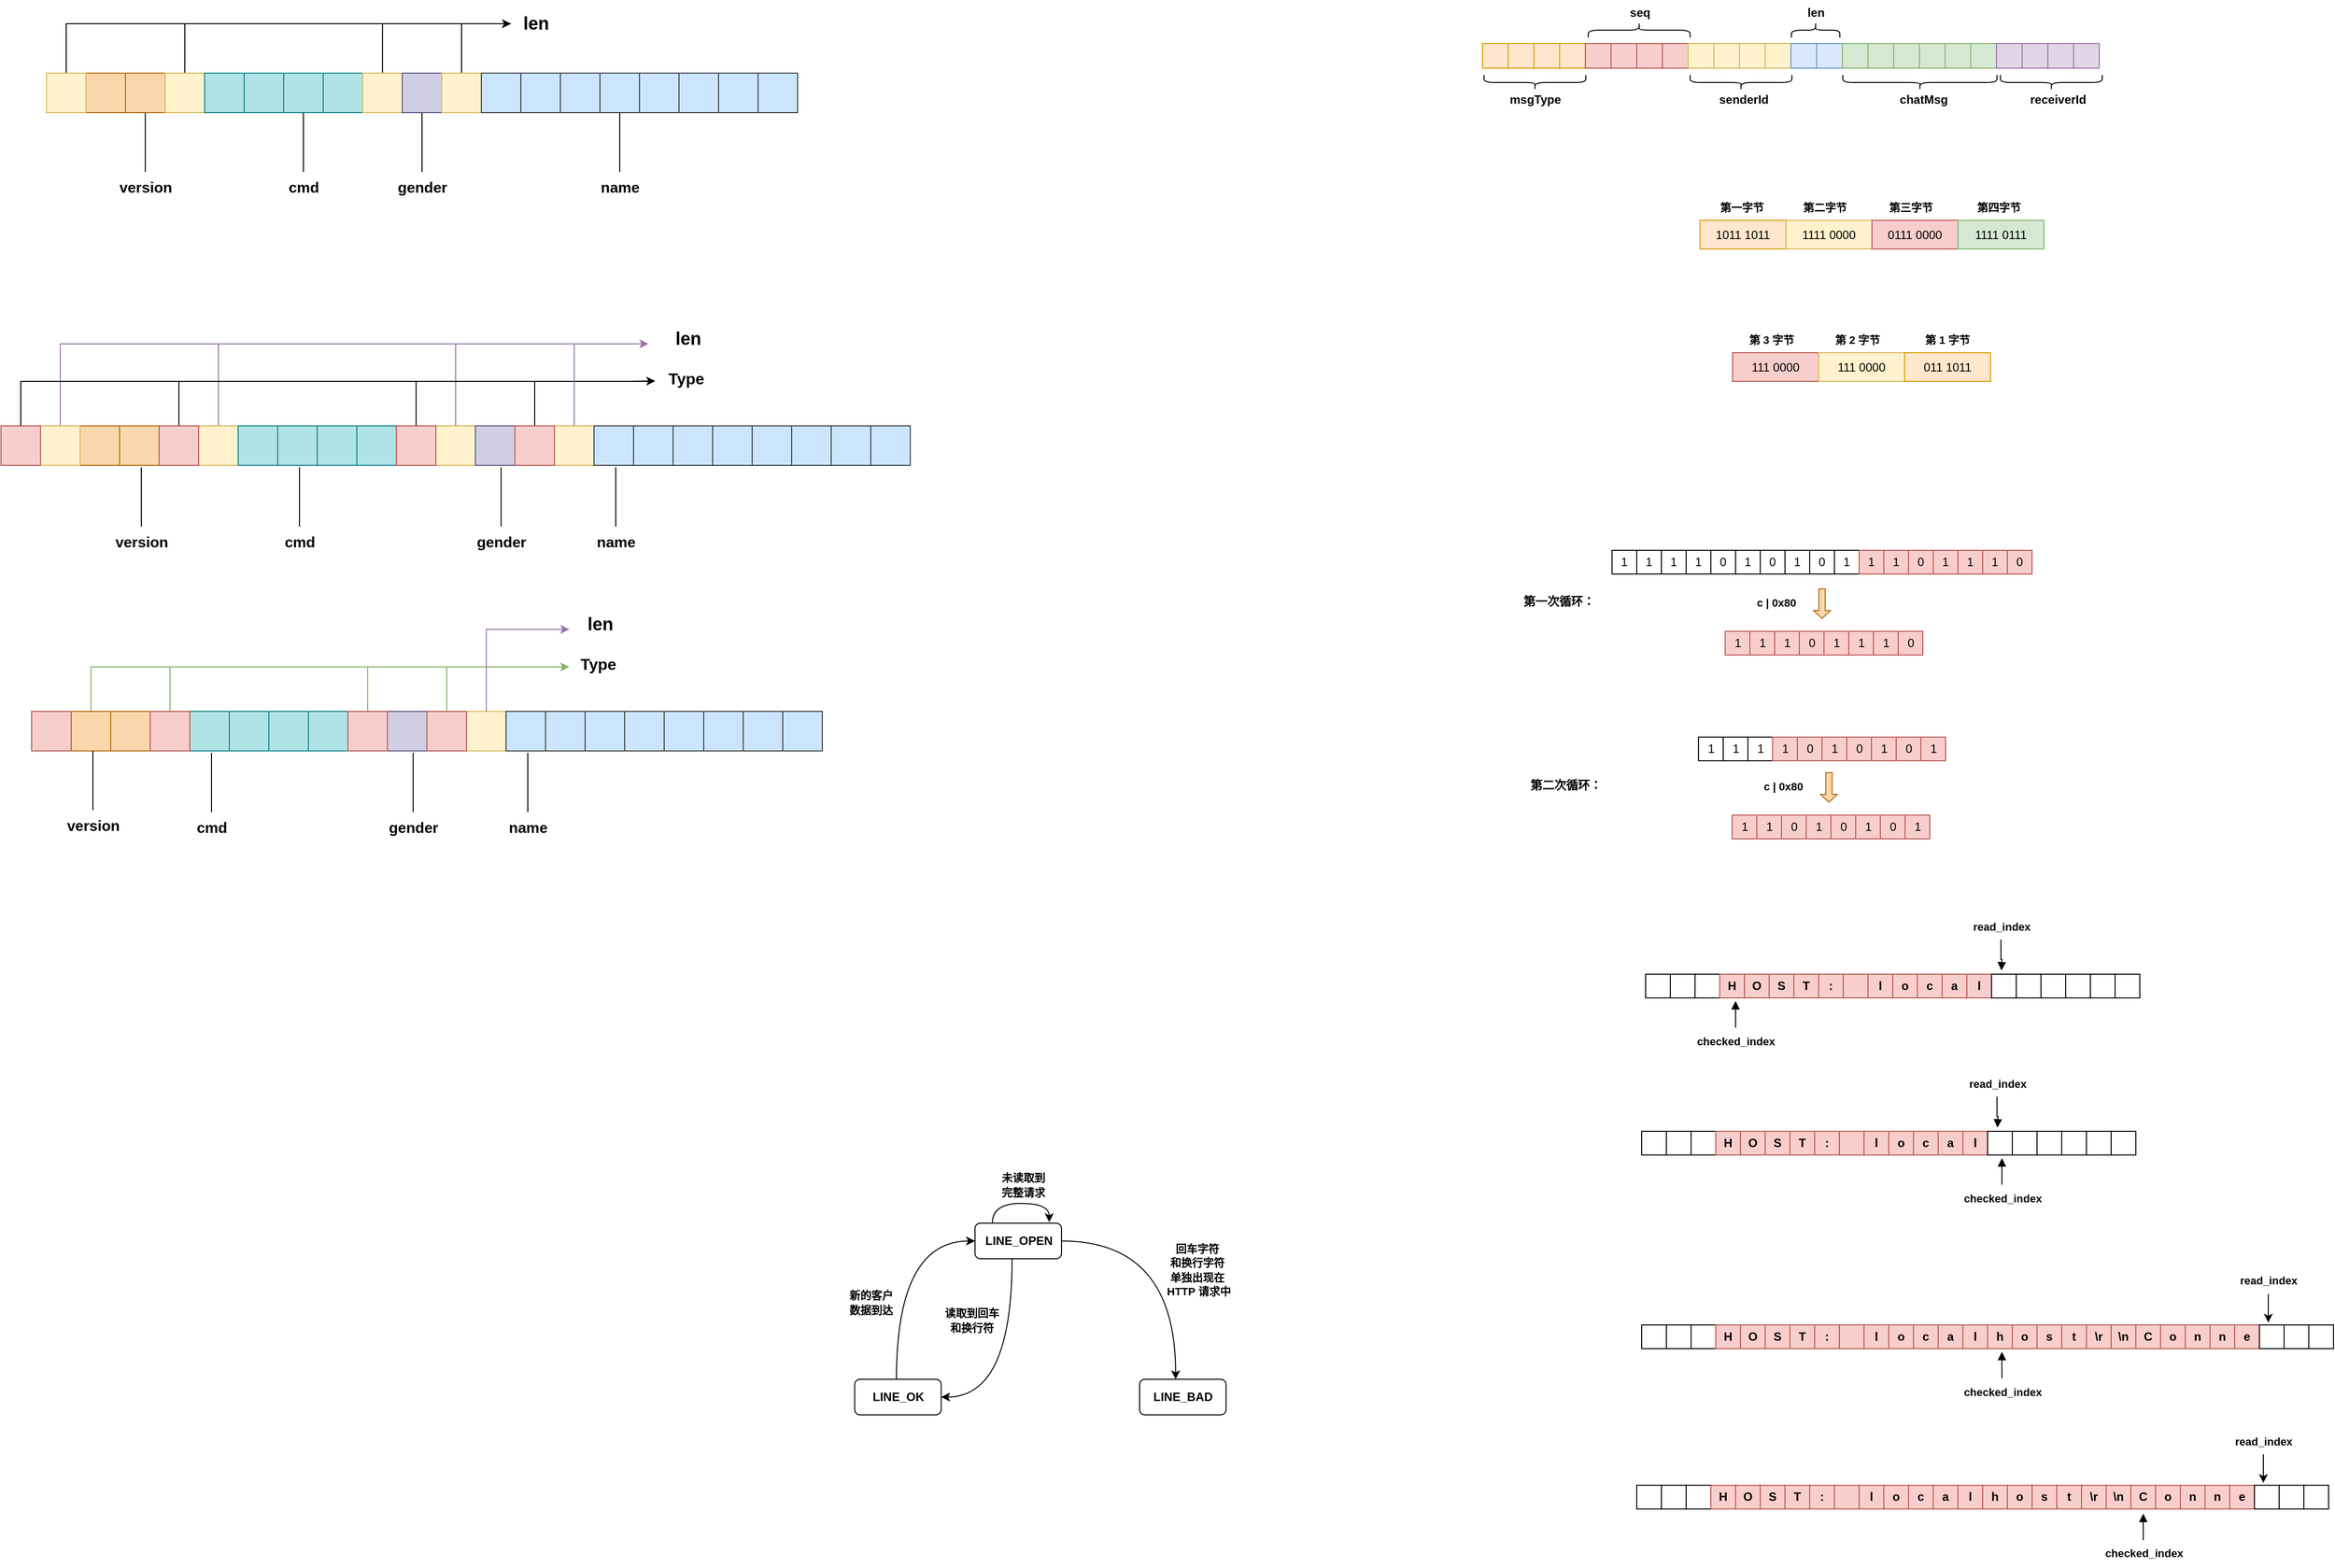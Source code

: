 <mxfile version="21.2.8" type="device">
  <diagram name="第 1 页" id="E0OqM58wUucWfDKx6ohA">
    <mxGraphModel dx="774" dy="460" grid="0" gridSize="10" guides="1" tooltips="1" connect="1" arrows="1" fold="1" page="1" pageScale="1" pageWidth="3300" pageHeight="4681" math="0" shadow="0">
      <root>
        <mxCell id="0" />
        <mxCell id="1" parent="0" />
        <mxCell id="Z5YbvmB-cCHq1s_C08UM-1" value="" style="rounded=0;whiteSpace=wrap;html=1;fillColor=#fad7ac;strokeColor=#b46504;" parent="1" vertex="1">
          <mxGeometry x="130" y="250" width="40" height="40" as="geometry" />
        </mxCell>
        <mxCell id="Z5YbvmB-cCHq1s_C08UM-23" style="edgeStyle=orthogonalEdgeStyle;rounded=0;orthogonalLoop=1;jettySize=auto;html=1;endArrow=none;endFill=0;" parent="1" source="Z5YbvmB-cCHq1s_C08UM-2" edge="1">
          <mxGeometry relative="1" as="geometry">
            <mxPoint x="190" y="350" as="targetPoint" />
          </mxGeometry>
        </mxCell>
        <mxCell id="Z5YbvmB-cCHq1s_C08UM-2" value="" style="rounded=0;whiteSpace=wrap;html=1;fillColor=#fad7ac;strokeColor=#b46504;" parent="1" vertex="1">
          <mxGeometry x="170" y="250" width="40" height="40" as="geometry" />
        </mxCell>
        <mxCell id="Z5YbvmB-cCHq1s_C08UM-35" style="edgeStyle=orthogonalEdgeStyle;rounded=0;orthogonalLoop=1;jettySize=auto;html=1;" parent="1" source="Z5YbvmB-cCHq1s_C08UM-3" edge="1">
          <mxGeometry relative="1" as="geometry">
            <mxPoint x="560" y="200" as="targetPoint" />
            <Array as="points">
              <mxPoint x="230" y="200" />
              <mxPoint x="560" y="200" />
            </Array>
          </mxGeometry>
        </mxCell>
        <mxCell id="Z5YbvmB-cCHq1s_C08UM-3" value="" style="rounded=0;whiteSpace=wrap;html=1;fillColor=#fff2cc;strokeColor=#d6b656;" parent="1" vertex="1">
          <mxGeometry x="210" y="250" width="40" height="40" as="geometry" />
        </mxCell>
        <mxCell id="Z5YbvmB-cCHq1s_C08UM-4" value="" style="rounded=0;whiteSpace=wrap;html=1;fillColor=#b0e3e6;strokeColor=#0e8088;" parent="1" vertex="1">
          <mxGeometry x="250" y="250" width="40" height="40" as="geometry" />
        </mxCell>
        <mxCell id="Z5YbvmB-cCHq1s_C08UM-5" value="" style="rounded=0;whiteSpace=wrap;html=1;fillColor=#b0e3e6;strokeColor=#0e8088;" parent="1" vertex="1">
          <mxGeometry x="290" y="250" width="40" height="40" as="geometry" />
        </mxCell>
        <mxCell id="Z5YbvmB-cCHq1s_C08UM-25" style="edgeStyle=orthogonalEdgeStyle;rounded=0;orthogonalLoop=1;jettySize=auto;html=1;endArrow=none;endFill=0;" parent="1" source="Z5YbvmB-cCHq1s_C08UM-6" edge="1">
          <mxGeometry relative="1" as="geometry">
            <mxPoint x="350" y="350" as="targetPoint" />
          </mxGeometry>
        </mxCell>
        <mxCell id="Z5YbvmB-cCHq1s_C08UM-6" value="" style="rounded=0;whiteSpace=wrap;html=1;fillColor=#b0e3e6;strokeColor=#0e8088;" parent="1" vertex="1">
          <mxGeometry x="330" y="250" width="40" height="40" as="geometry" />
        </mxCell>
        <mxCell id="Z5YbvmB-cCHq1s_C08UM-7" value="" style="rounded=0;whiteSpace=wrap;html=1;fillColor=#b0e3e6;strokeColor=#0e8088;" parent="1" vertex="1">
          <mxGeometry x="370" y="250" width="40" height="40" as="geometry" />
        </mxCell>
        <mxCell id="Z5YbvmB-cCHq1s_C08UM-33" style="edgeStyle=orthogonalEdgeStyle;rounded=0;orthogonalLoop=1;jettySize=auto;html=1;endArrow=none;endFill=0;" parent="1" source="Z5YbvmB-cCHq1s_C08UM-8" edge="1">
          <mxGeometry relative="1" as="geometry">
            <mxPoint x="560" y="200" as="targetPoint" />
            <Array as="points">
              <mxPoint x="430" y="200" />
              <mxPoint x="560" y="200" />
            </Array>
          </mxGeometry>
        </mxCell>
        <mxCell id="Z5YbvmB-cCHq1s_C08UM-8" value="" style="rounded=0;whiteSpace=wrap;html=1;fillColor=#fff2cc;strokeColor=#d6b656;" parent="1" vertex="1">
          <mxGeometry x="410" y="250" width="40" height="40" as="geometry" />
        </mxCell>
        <mxCell id="Z5YbvmB-cCHq1s_C08UM-27" style="edgeStyle=orthogonalEdgeStyle;rounded=0;orthogonalLoop=1;jettySize=auto;html=1;endArrow=none;endFill=0;" parent="1" source="Z5YbvmB-cCHq1s_C08UM-9" edge="1">
          <mxGeometry relative="1" as="geometry">
            <mxPoint x="470" y="350" as="targetPoint" />
          </mxGeometry>
        </mxCell>
        <mxCell id="Z5YbvmB-cCHq1s_C08UM-9" value="" style="rounded=0;whiteSpace=wrap;html=1;fillColor=#d0cee2;strokeColor=#56517e;" parent="1" vertex="1">
          <mxGeometry x="450" y="250" width="40" height="40" as="geometry" />
        </mxCell>
        <mxCell id="Z5YbvmB-cCHq1s_C08UM-34" style="edgeStyle=orthogonalEdgeStyle;rounded=0;orthogonalLoop=1;jettySize=auto;html=1;endArrow=none;endFill=0;" parent="1" source="Z5YbvmB-cCHq1s_C08UM-10" edge="1">
          <mxGeometry relative="1" as="geometry">
            <mxPoint x="560" y="200" as="targetPoint" />
            <Array as="points">
              <mxPoint x="510" y="200" />
              <mxPoint x="560" y="200" />
            </Array>
          </mxGeometry>
        </mxCell>
        <mxCell id="Z5YbvmB-cCHq1s_C08UM-10" value="" style="rounded=0;whiteSpace=wrap;html=1;fillColor=#fff2cc;strokeColor=#d6b656;" parent="1" vertex="1">
          <mxGeometry x="490" y="250" width="40" height="40" as="geometry" />
        </mxCell>
        <mxCell id="Z5YbvmB-cCHq1s_C08UM-11" value="" style="rounded=0;whiteSpace=wrap;html=1;fillColor=#cce5ff;strokeColor=#36393d;" parent="1" vertex="1">
          <mxGeometry x="530" y="250" width="40" height="40" as="geometry" />
        </mxCell>
        <mxCell id="Z5YbvmB-cCHq1s_C08UM-12" value="" style="rounded=0;whiteSpace=wrap;html=1;fillColor=#cce5ff;strokeColor=#36393d;" parent="1" vertex="1">
          <mxGeometry x="570" y="250" width="40" height="40" as="geometry" />
        </mxCell>
        <mxCell id="Z5YbvmB-cCHq1s_C08UM-13" value="" style="rounded=0;whiteSpace=wrap;html=1;fillColor=#cce5ff;strokeColor=#36393d;" parent="1" vertex="1">
          <mxGeometry x="610" y="250" width="40" height="40" as="geometry" />
        </mxCell>
        <mxCell id="Z5YbvmB-cCHq1s_C08UM-29" style="edgeStyle=orthogonalEdgeStyle;rounded=0;orthogonalLoop=1;jettySize=auto;html=1;endArrow=none;endFill=0;" parent="1" source="Z5YbvmB-cCHq1s_C08UM-14" edge="1">
          <mxGeometry relative="1" as="geometry">
            <mxPoint x="670" y="350" as="targetPoint" />
          </mxGeometry>
        </mxCell>
        <mxCell id="Z5YbvmB-cCHq1s_C08UM-14" value="" style="rounded=0;whiteSpace=wrap;html=1;fillColor=#cce5ff;strokeColor=#36393d;" parent="1" vertex="1">
          <mxGeometry x="650" y="250" width="40" height="40" as="geometry" />
        </mxCell>
        <mxCell id="Z5YbvmB-cCHq1s_C08UM-15" value="" style="rounded=0;whiteSpace=wrap;html=1;fillColor=#cce5ff;strokeColor=#36393d;" parent="1" vertex="1">
          <mxGeometry x="690" y="250" width="40" height="40" as="geometry" />
        </mxCell>
        <mxCell id="Z5YbvmB-cCHq1s_C08UM-16" value="" style="rounded=0;whiteSpace=wrap;html=1;fillColor=#cce5ff;strokeColor=#36393d;" parent="1" vertex="1">
          <mxGeometry x="730" y="250" width="40" height="40" as="geometry" />
        </mxCell>
        <mxCell id="Z5YbvmB-cCHq1s_C08UM-31" style="edgeStyle=orthogonalEdgeStyle;rounded=0;orthogonalLoop=1;jettySize=auto;html=1;endArrow=none;endFill=0;" parent="1" source="Z5YbvmB-cCHq1s_C08UM-17" edge="1">
          <mxGeometry relative="1" as="geometry">
            <mxPoint x="560" y="200" as="targetPoint" />
            <Array as="points">
              <mxPoint x="110" y="200" />
              <mxPoint x="560" y="200" />
            </Array>
          </mxGeometry>
        </mxCell>
        <mxCell id="Z5YbvmB-cCHq1s_C08UM-17" value="" style="rounded=0;whiteSpace=wrap;html=1;fillColor=#fff2cc;strokeColor=#d6b656;" parent="1" vertex="1">
          <mxGeometry x="90" y="250" width="40" height="40" as="geometry" />
        </mxCell>
        <mxCell id="Z5YbvmB-cCHq1s_C08UM-18" value="" style="rounded=0;whiteSpace=wrap;html=1;fillColor=#cce5ff;strokeColor=#36393d;" parent="1" vertex="1">
          <mxGeometry x="770" y="250" width="40" height="40" as="geometry" />
        </mxCell>
        <mxCell id="Z5YbvmB-cCHq1s_C08UM-19" value="" style="rounded=0;whiteSpace=wrap;html=1;fillColor=#cce5ff;strokeColor=#36393d;" parent="1" vertex="1">
          <mxGeometry x="810" y="250" width="40" height="40" as="geometry" />
        </mxCell>
        <mxCell id="Z5YbvmB-cCHq1s_C08UM-24" value="&lt;b style=&quot;font-size: 15px;&quot;&gt;&lt;font style=&quot;font-size: 15px;&quot;&gt;version&lt;/font&gt;&lt;/b&gt;" style="text;html=1;align=center;verticalAlign=middle;resizable=0;points=[];autosize=1;strokeColor=none;fillColor=none;fontSize=15;" parent="1" vertex="1">
          <mxGeometry x="150" y="350" width="80" height="30" as="geometry" />
        </mxCell>
        <mxCell id="Z5YbvmB-cCHq1s_C08UM-26" value="&lt;b style=&quot;font-size: 15px;&quot;&gt;&lt;font style=&quot;font-size: 15px;&quot;&gt;cmd&lt;/font&gt;&lt;/b&gt;" style="text;html=1;align=center;verticalAlign=middle;resizable=0;points=[];autosize=1;strokeColor=none;fillColor=none;fontSize=15;" parent="1" vertex="1">
          <mxGeometry x="325" y="350" width="50" height="30" as="geometry" />
        </mxCell>
        <mxCell id="Z5YbvmB-cCHq1s_C08UM-28" value="&lt;b style=&quot;font-size: 15px;&quot;&gt;&lt;font style=&quot;font-size: 15px;&quot;&gt;gender&lt;/font&gt;&lt;/b&gt;" style="text;html=1;align=center;verticalAlign=middle;resizable=0;points=[];autosize=1;strokeColor=none;fillColor=none;fontSize=15;" parent="1" vertex="1">
          <mxGeometry x="435" y="350" width="70" height="30" as="geometry" />
        </mxCell>
        <mxCell id="Z5YbvmB-cCHq1s_C08UM-30" value="&lt;b style=&quot;font-size: 15px;&quot;&gt;&lt;font style=&quot;font-size: 15px;&quot;&gt;name&lt;/font&gt;&lt;/b&gt;" style="text;html=1;align=center;verticalAlign=middle;resizable=0;points=[];autosize=1;strokeColor=none;fillColor=none;fontSize=15;" parent="1" vertex="1">
          <mxGeometry x="640" y="350" width="60" height="30" as="geometry" />
        </mxCell>
        <mxCell id="Z5YbvmB-cCHq1s_C08UM-36" value="&lt;font style=&quot;font-size: 18px;&quot;&gt;&lt;b style=&quot;&quot;&gt;len&lt;/b&gt;&lt;/font&gt;" style="text;html=1;align=center;verticalAlign=middle;resizable=0;points=[];autosize=1;strokeColor=none;fillColor=none;" parent="1" vertex="1">
          <mxGeometry x="560" y="180" width="50" height="40" as="geometry" />
        </mxCell>
        <mxCell id="Z5YbvmB-cCHq1s_C08UM-37" value="" style="rounded=0;whiteSpace=wrap;html=1;fillColor=#fad7ac;strokeColor=#b46504;" parent="1" vertex="1">
          <mxGeometry x="124" y="607" width="40" height="40" as="geometry" />
        </mxCell>
        <mxCell id="Z5YbvmB-cCHq1s_C08UM-38" value="" style="rounded=0;whiteSpace=wrap;html=1;fillColor=#fad7ac;strokeColor=#b46504;" parent="1" vertex="1">
          <mxGeometry x="164" y="607" width="40" height="40" as="geometry" />
        </mxCell>
        <mxCell id="Z5YbvmB-cCHq1s_C08UM-78" style="edgeStyle=orthogonalEdgeStyle;rounded=0;orthogonalLoop=1;jettySize=auto;html=1;fillColor=#e1d5e7;strokeColor=#9673a6;endArrow=none;endFill=0;" parent="1" source="Z5YbvmB-cCHq1s_C08UM-39" edge="1">
          <mxGeometry relative="1" as="geometry">
            <mxPoint x="692" y="524" as="targetPoint" />
            <Array as="points">
              <mxPoint x="264" y="524" />
              <mxPoint x="692" y="524" />
            </Array>
          </mxGeometry>
        </mxCell>
        <mxCell id="Z5YbvmB-cCHq1s_C08UM-39" value="" style="rounded=0;whiteSpace=wrap;html=1;fillColor=#fff2cc;strokeColor=#d6b656;" parent="1" vertex="1">
          <mxGeometry x="244" y="607" width="40" height="40" as="geometry" />
        </mxCell>
        <mxCell id="Z5YbvmB-cCHq1s_C08UM-40" value="" style="rounded=0;whiteSpace=wrap;html=1;fillColor=#b0e3e6;strokeColor=#0e8088;" parent="1" vertex="1">
          <mxGeometry x="284" y="607" width="40" height="40" as="geometry" />
        </mxCell>
        <mxCell id="Z5YbvmB-cCHq1s_C08UM-41" value="" style="rounded=0;whiteSpace=wrap;html=1;fillColor=#b0e3e6;strokeColor=#0e8088;" parent="1" vertex="1">
          <mxGeometry x="324" y="607" width="40" height="40" as="geometry" />
        </mxCell>
        <mxCell id="Z5YbvmB-cCHq1s_C08UM-42" value="" style="rounded=0;whiteSpace=wrap;html=1;fillColor=#b0e3e6;strokeColor=#0e8088;" parent="1" vertex="1">
          <mxGeometry x="364" y="607" width="40" height="40" as="geometry" />
        </mxCell>
        <mxCell id="Z5YbvmB-cCHq1s_C08UM-43" value="" style="rounded=0;whiteSpace=wrap;html=1;fillColor=#b0e3e6;strokeColor=#0e8088;" parent="1" vertex="1">
          <mxGeometry x="404" y="607" width="40" height="40" as="geometry" />
        </mxCell>
        <mxCell id="Z5YbvmB-cCHq1s_C08UM-79" style="edgeStyle=orthogonalEdgeStyle;rounded=0;orthogonalLoop=1;jettySize=auto;html=1;fillColor=#e1d5e7;strokeColor=#9673a6;endArrow=classic;endFill=1;" parent="1" source="Z5YbvmB-cCHq1s_C08UM-44" edge="1">
          <mxGeometry relative="1" as="geometry">
            <mxPoint x="699" y="524" as="targetPoint" />
            <Array as="points">
              <mxPoint x="504" y="524" />
              <mxPoint x="692" y="524" />
            </Array>
          </mxGeometry>
        </mxCell>
        <mxCell id="Z5YbvmB-cCHq1s_C08UM-44" value="" style="rounded=0;whiteSpace=wrap;html=1;fillColor=#fff2cc;strokeColor=#d6b656;" parent="1" vertex="1">
          <mxGeometry x="484" y="607" width="40" height="40" as="geometry" />
        </mxCell>
        <mxCell id="Z5YbvmB-cCHq1s_C08UM-45" value="" style="rounded=0;whiteSpace=wrap;html=1;fillColor=#d0cee2;strokeColor=#56517e;" parent="1" vertex="1">
          <mxGeometry x="524" y="607" width="40" height="40" as="geometry" />
        </mxCell>
        <mxCell id="Z5YbvmB-cCHq1s_C08UM-46" value="" style="rounded=0;whiteSpace=wrap;html=1;fillColor=#fff2cc;strokeColor=#d6b656;" parent="1" vertex="1">
          <mxGeometry x="604" y="607" width="40" height="40" as="geometry" />
        </mxCell>
        <mxCell id="Z5YbvmB-cCHq1s_C08UM-47" value="" style="rounded=0;whiteSpace=wrap;html=1;fillColor=#cce5ff;strokeColor=#36393d;" parent="1" vertex="1">
          <mxGeometry x="644" y="607" width="40" height="40" as="geometry" />
        </mxCell>
        <mxCell id="Z5YbvmB-cCHq1s_C08UM-48" value="" style="rounded=0;whiteSpace=wrap;html=1;fillColor=#cce5ff;strokeColor=#36393d;" parent="1" vertex="1">
          <mxGeometry x="684" y="607" width="40" height="40" as="geometry" />
        </mxCell>
        <mxCell id="Z5YbvmB-cCHq1s_C08UM-49" value="" style="rounded=0;whiteSpace=wrap;html=1;fillColor=#cce5ff;strokeColor=#36393d;" parent="1" vertex="1">
          <mxGeometry x="724" y="607" width="40" height="40" as="geometry" />
        </mxCell>
        <mxCell id="Z5YbvmB-cCHq1s_C08UM-50" value="" style="rounded=0;whiteSpace=wrap;html=1;fillColor=#cce5ff;strokeColor=#36393d;" parent="1" vertex="1">
          <mxGeometry x="764" y="607" width="40" height="40" as="geometry" />
        </mxCell>
        <mxCell id="Z5YbvmB-cCHq1s_C08UM-51" value="" style="rounded=0;whiteSpace=wrap;html=1;fillColor=#cce5ff;strokeColor=#36393d;" parent="1" vertex="1">
          <mxGeometry x="804" y="607" width="40" height="40" as="geometry" />
        </mxCell>
        <mxCell id="Z5YbvmB-cCHq1s_C08UM-52" value="" style="rounded=0;whiteSpace=wrap;html=1;fillColor=#cce5ff;strokeColor=#36393d;" parent="1" vertex="1">
          <mxGeometry x="844" y="607" width="40" height="40" as="geometry" />
        </mxCell>
        <mxCell id="Z5YbvmB-cCHq1s_C08UM-77" style="edgeStyle=orthogonalEdgeStyle;rounded=0;orthogonalLoop=1;jettySize=auto;html=1;endArrow=none;endFill=0;fillColor=#e1d5e7;strokeColor=#9673a6;" parent="1" source="Z5YbvmB-cCHq1s_C08UM-53" edge="1">
          <mxGeometry relative="1" as="geometry">
            <mxPoint x="682" y="524" as="targetPoint" />
            <Array as="points">
              <mxPoint x="104" y="524" />
              <mxPoint x="370" y="524" />
            </Array>
          </mxGeometry>
        </mxCell>
        <mxCell id="Z5YbvmB-cCHq1s_C08UM-53" value="" style="rounded=0;whiteSpace=wrap;html=1;fillColor=#fff2cc;strokeColor=#d6b656;" parent="1" vertex="1">
          <mxGeometry x="84" y="607" width="40" height="40" as="geometry" />
        </mxCell>
        <mxCell id="Z5YbvmB-cCHq1s_C08UM-54" value="" style="rounded=0;whiteSpace=wrap;html=1;fillColor=#cce5ff;strokeColor=#36393d;" parent="1" vertex="1">
          <mxGeometry x="884" y="607" width="40" height="40" as="geometry" />
        </mxCell>
        <mxCell id="Z5YbvmB-cCHq1s_C08UM-55" value="" style="rounded=0;whiteSpace=wrap;html=1;fillColor=#cce5ff;strokeColor=#36393d;" parent="1" vertex="1">
          <mxGeometry x="924" y="607" width="40" height="40" as="geometry" />
        </mxCell>
        <mxCell id="Z5YbvmB-cCHq1s_C08UM-63" style="edgeStyle=orthogonalEdgeStyle;rounded=0;orthogonalLoop=1;jettySize=auto;html=1;" parent="1" source="Z5YbvmB-cCHq1s_C08UM-56" edge="1">
          <mxGeometry relative="1" as="geometry">
            <mxPoint x="706" y="561.6" as="targetPoint" />
            <Array as="points">
              <mxPoint x="64" y="562" />
              <mxPoint x="675" y="562" />
            </Array>
          </mxGeometry>
        </mxCell>
        <mxCell id="Z5YbvmB-cCHq1s_C08UM-56" value="" style="rounded=0;whiteSpace=wrap;html=1;fillColor=#f8cecc;strokeColor=#b85450;" parent="1" vertex="1">
          <mxGeometry x="44" y="607" width="40" height="40" as="geometry" />
        </mxCell>
        <mxCell id="Z5YbvmB-cCHq1s_C08UM-68" style="edgeStyle=orthogonalEdgeStyle;rounded=0;orthogonalLoop=1;jettySize=auto;html=1;endArrow=none;endFill=0;" parent="1" source="Z5YbvmB-cCHq1s_C08UM-57" edge="1">
          <mxGeometry relative="1" as="geometry">
            <mxPoint x="705" y="562" as="targetPoint" />
            <Array as="points">
              <mxPoint x="224" y="562" />
              <mxPoint x="705" y="562" />
            </Array>
          </mxGeometry>
        </mxCell>
        <mxCell id="Z5YbvmB-cCHq1s_C08UM-57" value="" style="rounded=0;whiteSpace=wrap;html=1;fillColor=#f8cecc;strokeColor=#b85450;" parent="1" vertex="1">
          <mxGeometry x="204" y="607" width="40" height="40" as="geometry" />
        </mxCell>
        <mxCell id="Z5YbvmB-cCHq1s_C08UM-74" style="edgeStyle=orthogonalEdgeStyle;rounded=0;orthogonalLoop=1;jettySize=auto;html=1;endArrow=none;endFill=0;" parent="1" source="Z5YbvmB-cCHq1s_C08UM-58" edge="1">
          <mxGeometry relative="1" as="geometry">
            <mxPoint x="700" y="562" as="targetPoint" />
            <Array as="points">
              <mxPoint x="464" y="562" />
              <mxPoint x="617" y="562" />
            </Array>
          </mxGeometry>
        </mxCell>
        <mxCell id="Z5YbvmB-cCHq1s_C08UM-58" value="" style="rounded=0;whiteSpace=wrap;html=1;fillColor=#f8cecc;strokeColor=#b85450;" parent="1" vertex="1">
          <mxGeometry x="444" y="607" width="40" height="40" as="geometry" />
        </mxCell>
        <mxCell id="Z5YbvmB-cCHq1s_C08UM-73" style="edgeStyle=orthogonalEdgeStyle;rounded=0;orthogonalLoop=1;jettySize=auto;html=1;endArrow=none;endFill=0;" parent="1" source="Z5YbvmB-cCHq1s_C08UM-59" edge="1">
          <mxGeometry relative="1" as="geometry">
            <mxPoint x="697" y="562" as="targetPoint" />
            <Array as="points">
              <mxPoint x="584" y="562" />
            </Array>
          </mxGeometry>
        </mxCell>
        <mxCell id="Z5YbvmB-cCHq1s_C08UM-59" value="" style="rounded=0;whiteSpace=wrap;html=1;fillColor=#f8cecc;strokeColor=#b85450;" parent="1" vertex="1">
          <mxGeometry x="564" y="607" width="40" height="40" as="geometry" />
        </mxCell>
        <mxCell id="Z5YbvmB-cCHq1s_C08UM-75" value="&lt;font style=&quot;font-size: 16px;&quot;&gt;&lt;b&gt;Type&lt;/b&gt;&lt;/font&gt;" style="text;html=1;align=center;verticalAlign=middle;resizable=0;points=[];autosize=1;strokeColor=none;fillColor=none;" parent="1" vertex="1">
          <mxGeometry x="710" y="543" width="54" height="31" as="geometry" />
        </mxCell>
        <mxCell id="Z5YbvmB-cCHq1s_C08UM-81" style="edgeStyle=orthogonalEdgeStyle;rounded=0;orthogonalLoop=1;jettySize=auto;html=1;endArrow=none;endFill=0;fillColor=#e1d5e7;strokeColor=#9673a6;" parent="1" source="Z5YbvmB-cCHq1s_C08UM-46" edge="1">
          <mxGeometry relative="1" as="geometry">
            <mxPoint x="687" y="524" as="targetPoint" />
            <mxPoint x="644" y="627" as="sourcePoint" />
            <Array as="points">
              <mxPoint x="624" y="524" />
            </Array>
          </mxGeometry>
        </mxCell>
        <mxCell id="Z5YbvmB-cCHq1s_C08UM-82" value="&lt;font style=&quot;font-size: 18px;&quot;&gt;&lt;b style=&quot;&quot;&gt;len&lt;/b&gt;&lt;/font&gt;" style="text;html=1;align=center;verticalAlign=middle;resizable=0;points=[];autosize=1;strokeColor=none;fillColor=none;" parent="1" vertex="1">
          <mxGeometry x="714" y="499" width="50" height="40" as="geometry" />
        </mxCell>
        <mxCell id="Z5YbvmB-cCHq1s_C08UM-83" style="edgeStyle=orthogonalEdgeStyle;rounded=0;orthogonalLoop=1;jettySize=auto;html=1;endArrow=none;endFill=0;" parent="1" edge="1">
          <mxGeometry relative="1" as="geometry">
            <mxPoint x="186" y="709" as="targetPoint" />
            <mxPoint x="186" y="649" as="sourcePoint" />
          </mxGeometry>
        </mxCell>
        <mxCell id="Z5YbvmB-cCHq1s_C08UM-84" style="edgeStyle=orthogonalEdgeStyle;rounded=0;orthogonalLoop=1;jettySize=auto;html=1;endArrow=none;endFill=0;" parent="1" edge="1">
          <mxGeometry relative="1" as="geometry">
            <mxPoint x="346" y="709" as="targetPoint" />
            <mxPoint x="346" y="649" as="sourcePoint" />
          </mxGeometry>
        </mxCell>
        <mxCell id="Z5YbvmB-cCHq1s_C08UM-85" style="edgeStyle=orthogonalEdgeStyle;rounded=0;orthogonalLoop=1;jettySize=auto;html=1;endArrow=none;endFill=0;" parent="1" edge="1">
          <mxGeometry relative="1" as="geometry">
            <mxPoint x="550" y="709" as="targetPoint" />
            <mxPoint x="550" y="649" as="sourcePoint" />
          </mxGeometry>
        </mxCell>
        <mxCell id="Z5YbvmB-cCHq1s_C08UM-86" style="edgeStyle=orthogonalEdgeStyle;rounded=0;orthogonalLoop=1;jettySize=auto;html=1;endArrow=none;endFill=0;" parent="1" edge="1">
          <mxGeometry relative="1" as="geometry">
            <mxPoint x="666" y="709" as="targetPoint" />
            <mxPoint x="666" y="649" as="sourcePoint" />
          </mxGeometry>
        </mxCell>
        <mxCell id="Z5YbvmB-cCHq1s_C08UM-87" value="&lt;b style=&quot;font-size: 15px;&quot;&gt;&lt;font style=&quot;font-size: 15px;&quot;&gt;version&lt;/font&gt;&lt;/b&gt;" style="text;html=1;align=center;verticalAlign=middle;resizable=0;points=[];autosize=1;strokeColor=none;fillColor=none;fontSize=15;" parent="1" vertex="1">
          <mxGeometry x="146" y="709" width="80" height="30" as="geometry" />
        </mxCell>
        <mxCell id="Z5YbvmB-cCHq1s_C08UM-88" value="&lt;b style=&quot;font-size: 15px;&quot;&gt;&lt;font style=&quot;font-size: 15px;&quot;&gt;cmd&lt;/font&gt;&lt;/b&gt;" style="text;html=1;align=center;verticalAlign=middle;resizable=0;points=[];autosize=1;strokeColor=none;fillColor=none;fontSize=15;" parent="1" vertex="1">
          <mxGeometry x="321" y="709" width="50" height="30" as="geometry" />
        </mxCell>
        <mxCell id="Z5YbvmB-cCHq1s_C08UM-89" value="&lt;b style=&quot;font-size: 15px;&quot;&gt;&lt;font style=&quot;font-size: 15px;&quot;&gt;gender&lt;/font&gt;&lt;/b&gt;" style="text;html=1;align=center;verticalAlign=middle;resizable=0;points=[];autosize=1;strokeColor=none;fillColor=none;fontSize=15;" parent="1" vertex="1">
          <mxGeometry x="515" y="709" width="70" height="30" as="geometry" />
        </mxCell>
        <mxCell id="Z5YbvmB-cCHq1s_C08UM-90" value="&lt;b style=&quot;font-size: 15px;&quot;&gt;&lt;font style=&quot;font-size: 15px;&quot;&gt;name&lt;/font&gt;&lt;/b&gt;" style="text;html=1;align=center;verticalAlign=middle;resizable=0;points=[];autosize=1;strokeColor=none;fillColor=none;fontSize=15;" parent="1" vertex="1">
          <mxGeometry x="636" y="709" width="60" height="30" as="geometry" />
        </mxCell>
        <mxCell id="Z5YbvmB-cCHq1s_C08UM-132" style="edgeStyle=orthogonalEdgeStyle;rounded=0;orthogonalLoop=1;jettySize=auto;html=1;fillColor=#d5e8d4;strokeColor=#82b366;" parent="1" source="Z5YbvmB-cCHq1s_C08UM-91" edge="1">
          <mxGeometry relative="1" as="geometry">
            <mxPoint x="619" y="851" as="targetPoint" />
            <Array as="points">
              <mxPoint x="135" y="851" />
              <mxPoint x="614" y="851" />
            </Array>
          </mxGeometry>
        </mxCell>
        <mxCell id="Z5YbvmB-cCHq1s_C08UM-91" value="" style="rounded=0;whiteSpace=wrap;html=1;fillColor=#fad7ac;strokeColor=#b46504;" parent="1" vertex="1">
          <mxGeometry x="115" y="896" width="40" height="40" as="geometry" />
        </mxCell>
        <mxCell id="Z5YbvmB-cCHq1s_C08UM-92" value="" style="rounded=0;whiteSpace=wrap;html=1;fillColor=#fad7ac;strokeColor=#b46504;" parent="1" vertex="1">
          <mxGeometry x="155" y="896" width="40" height="40" as="geometry" />
        </mxCell>
        <mxCell id="Z5YbvmB-cCHq1s_C08UM-95" value="" style="rounded=0;whiteSpace=wrap;html=1;fillColor=#b0e3e6;strokeColor=#0e8088;" parent="1" vertex="1">
          <mxGeometry x="235" y="896" width="40" height="40" as="geometry" />
        </mxCell>
        <mxCell id="Z5YbvmB-cCHq1s_C08UM-96" value="" style="rounded=0;whiteSpace=wrap;html=1;fillColor=#b0e3e6;strokeColor=#0e8088;" parent="1" vertex="1">
          <mxGeometry x="275" y="896" width="40" height="40" as="geometry" />
        </mxCell>
        <mxCell id="Z5YbvmB-cCHq1s_C08UM-97" value="" style="rounded=0;whiteSpace=wrap;html=1;fillColor=#b0e3e6;strokeColor=#0e8088;" parent="1" vertex="1">
          <mxGeometry x="315" y="896" width="40" height="40" as="geometry" />
        </mxCell>
        <mxCell id="Z5YbvmB-cCHq1s_C08UM-98" value="" style="rounded=0;whiteSpace=wrap;html=1;fillColor=#b0e3e6;strokeColor=#0e8088;" parent="1" vertex="1">
          <mxGeometry x="355" y="896" width="40" height="40" as="geometry" />
        </mxCell>
        <mxCell id="Z5YbvmB-cCHq1s_C08UM-101" value="" style="rounded=0;whiteSpace=wrap;html=1;fillColor=#d0cee2;strokeColor=#56517e;" parent="1" vertex="1">
          <mxGeometry x="435" y="896" width="40" height="40" as="geometry" />
        </mxCell>
        <mxCell id="Z5YbvmB-cCHq1s_C08UM-102" value="" style="rounded=0;whiteSpace=wrap;html=1;fillColor=#fff2cc;strokeColor=#d6b656;" parent="1" vertex="1">
          <mxGeometry x="515" y="896" width="40" height="40" as="geometry" />
        </mxCell>
        <mxCell id="Z5YbvmB-cCHq1s_C08UM-103" value="" style="rounded=0;whiteSpace=wrap;html=1;fillColor=#cce5ff;strokeColor=#36393d;" parent="1" vertex="1">
          <mxGeometry x="555" y="896" width="40" height="40" as="geometry" />
        </mxCell>
        <mxCell id="Z5YbvmB-cCHq1s_C08UM-104" value="" style="rounded=0;whiteSpace=wrap;html=1;fillColor=#cce5ff;strokeColor=#36393d;" parent="1" vertex="1">
          <mxGeometry x="595" y="896" width="40" height="40" as="geometry" />
        </mxCell>
        <mxCell id="Z5YbvmB-cCHq1s_C08UM-105" value="" style="rounded=0;whiteSpace=wrap;html=1;fillColor=#cce5ff;strokeColor=#36393d;" parent="1" vertex="1">
          <mxGeometry x="635" y="896" width="40" height="40" as="geometry" />
        </mxCell>
        <mxCell id="Z5YbvmB-cCHq1s_C08UM-106" value="" style="rounded=0;whiteSpace=wrap;html=1;fillColor=#cce5ff;strokeColor=#36393d;" parent="1" vertex="1">
          <mxGeometry x="675" y="896" width="40" height="40" as="geometry" />
        </mxCell>
        <mxCell id="Z5YbvmB-cCHq1s_C08UM-107" value="" style="rounded=0;whiteSpace=wrap;html=1;fillColor=#cce5ff;strokeColor=#36393d;" parent="1" vertex="1">
          <mxGeometry x="715" y="896" width="40" height="40" as="geometry" />
        </mxCell>
        <mxCell id="Z5YbvmB-cCHq1s_C08UM-108" value="" style="rounded=0;whiteSpace=wrap;html=1;fillColor=#cce5ff;strokeColor=#36393d;" parent="1" vertex="1">
          <mxGeometry x="755" y="896" width="40" height="40" as="geometry" />
        </mxCell>
        <mxCell id="Z5YbvmB-cCHq1s_C08UM-111" value="" style="rounded=0;whiteSpace=wrap;html=1;fillColor=#cce5ff;strokeColor=#36393d;" parent="1" vertex="1">
          <mxGeometry x="795" y="896" width="40" height="40" as="geometry" />
        </mxCell>
        <mxCell id="Z5YbvmB-cCHq1s_C08UM-112" value="" style="rounded=0;whiteSpace=wrap;html=1;fillColor=#cce5ff;strokeColor=#36393d;" parent="1" vertex="1">
          <mxGeometry x="835" y="896" width="40" height="40" as="geometry" />
        </mxCell>
        <mxCell id="Z5YbvmB-cCHq1s_C08UM-114" value="" style="rounded=0;whiteSpace=wrap;html=1;fillColor=#f8cecc;strokeColor=#b85450;" parent="1" vertex="1">
          <mxGeometry x="75" y="896" width="40" height="40" as="geometry" />
        </mxCell>
        <mxCell id="Z5YbvmB-cCHq1s_C08UM-115" style="edgeStyle=orthogonalEdgeStyle;rounded=0;orthogonalLoop=1;jettySize=auto;html=1;endArrow=none;endFill=0;fillColor=#d5e8d4;strokeColor=#82b366;" parent="1" source="Z5YbvmB-cCHq1s_C08UM-116" edge="1">
          <mxGeometry relative="1" as="geometry">
            <mxPoint x="616" y="851" as="targetPoint" />
            <Array as="points">
              <mxPoint x="215" y="851" />
            </Array>
          </mxGeometry>
        </mxCell>
        <mxCell id="Z5YbvmB-cCHq1s_C08UM-116" value="" style="rounded=0;whiteSpace=wrap;html=1;fillColor=#f8cecc;strokeColor=#b85450;" parent="1" vertex="1">
          <mxGeometry x="195" y="896" width="40" height="40" as="geometry" />
        </mxCell>
        <mxCell id="Z5YbvmB-cCHq1s_C08UM-117" style="edgeStyle=orthogonalEdgeStyle;rounded=0;orthogonalLoop=1;jettySize=auto;html=1;endArrow=none;endFill=0;fillColor=#d5e8d4;strokeColor=#82b366;" parent="1" source="Z5YbvmB-cCHq1s_C08UM-118" edge="1">
          <mxGeometry relative="1" as="geometry">
            <mxPoint x="611" y="851" as="targetPoint" />
            <Array as="points">
              <mxPoint x="375" y="851" />
              <mxPoint x="528" y="851" />
            </Array>
          </mxGeometry>
        </mxCell>
        <mxCell id="Z5YbvmB-cCHq1s_C08UM-118" value="" style="rounded=0;whiteSpace=wrap;html=1;fillColor=#f8cecc;strokeColor=#b85450;" parent="1" vertex="1">
          <mxGeometry x="395" y="896" width="40" height="40" as="geometry" />
        </mxCell>
        <mxCell id="Z5YbvmB-cCHq1s_C08UM-119" style="edgeStyle=orthogonalEdgeStyle;rounded=0;orthogonalLoop=1;jettySize=auto;html=1;endArrow=none;endFill=0;fillColor=#d5e8d4;strokeColor=#82b366;" parent="1" source="Z5YbvmB-cCHq1s_C08UM-120" edge="1">
          <mxGeometry relative="1" as="geometry">
            <mxPoint x="608" y="851" as="targetPoint" />
            <Array as="points">
              <mxPoint x="495" y="851" />
            </Array>
          </mxGeometry>
        </mxCell>
        <mxCell id="Z5YbvmB-cCHq1s_C08UM-120" value="" style="rounded=0;whiteSpace=wrap;html=1;fillColor=#f8cecc;strokeColor=#b85450;" parent="1" vertex="1">
          <mxGeometry x="475" y="896" width="40" height="40" as="geometry" />
        </mxCell>
        <mxCell id="Z5YbvmB-cCHq1s_C08UM-121" value="&lt;font style=&quot;font-size: 16px;&quot;&gt;&lt;b&gt;Type&lt;/b&gt;&lt;/font&gt;" style="text;html=1;align=center;verticalAlign=middle;resizable=0;points=[];autosize=1;strokeColor=none;fillColor=none;" parent="1" vertex="1">
          <mxGeometry x="621" y="832" width="54" height="31" as="geometry" />
        </mxCell>
        <mxCell id="Z5YbvmB-cCHq1s_C08UM-122" style="edgeStyle=orthogonalEdgeStyle;rounded=0;orthogonalLoop=1;jettySize=auto;html=1;endArrow=classic;endFill=1;fillColor=#e1d5e7;strokeColor=#9673a6;" parent="1" source="Z5YbvmB-cCHq1s_C08UM-102" edge="1">
          <mxGeometry relative="1" as="geometry">
            <mxPoint x="619" y="813" as="targetPoint" />
            <mxPoint x="555" y="916" as="sourcePoint" />
            <Array as="points">
              <mxPoint x="535" y="813" />
            </Array>
          </mxGeometry>
        </mxCell>
        <mxCell id="Z5YbvmB-cCHq1s_C08UM-123" value="&lt;font style=&quot;font-size: 18px;&quot;&gt;&lt;b style=&quot;&quot;&gt;len&lt;/b&gt;&lt;/font&gt;" style="text;html=1;align=center;verticalAlign=middle;resizable=0;points=[];autosize=1;strokeColor=none;fillColor=none;" parent="1" vertex="1">
          <mxGeometry x="625" y="788" width="50" height="40" as="geometry" />
        </mxCell>
        <mxCell id="Z5YbvmB-cCHq1s_C08UM-124" style="edgeStyle=orthogonalEdgeStyle;rounded=0;orthogonalLoop=1;jettySize=auto;html=1;endArrow=none;endFill=0;" parent="1" edge="1">
          <mxGeometry relative="1" as="geometry">
            <mxPoint x="137" y="996" as="targetPoint" />
            <mxPoint x="137" y="936" as="sourcePoint" />
          </mxGeometry>
        </mxCell>
        <mxCell id="Z5YbvmB-cCHq1s_C08UM-125" style="edgeStyle=orthogonalEdgeStyle;rounded=0;orthogonalLoop=1;jettySize=auto;html=1;endArrow=none;endFill=0;" parent="1" edge="1">
          <mxGeometry relative="1" as="geometry">
            <mxPoint x="257" y="998" as="targetPoint" />
            <mxPoint x="257" y="938" as="sourcePoint" />
          </mxGeometry>
        </mxCell>
        <mxCell id="Z5YbvmB-cCHq1s_C08UM-126" style="edgeStyle=orthogonalEdgeStyle;rounded=0;orthogonalLoop=1;jettySize=auto;html=1;endArrow=none;endFill=0;" parent="1" edge="1">
          <mxGeometry relative="1" as="geometry">
            <mxPoint x="461" y="998" as="targetPoint" />
            <mxPoint x="461" y="938" as="sourcePoint" />
          </mxGeometry>
        </mxCell>
        <mxCell id="Z5YbvmB-cCHq1s_C08UM-127" style="edgeStyle=orthogonalEdgeStyle;rounded=0;orthogonalLoop=1;jettySize=auto;html=1;endArrow=none;endFill=0;" parent="1" edge="1">
          <mxGeometry relative="1" as="geometry">
            <mxPoint x="577" y="998" as="targetPoint" />
            <mxPoint x="577" y="938" as="sourcePoint" />
          </mxGeometry>
        </mxCell>
        <mxCell id="Z5YbvmB-cCHq1s_C08UM-128" value="&lt;b style=&quot;font-size: 15px;&quot;&gt;&lt;font style=&quot;font-size: 15px;&quot;&gt;version&lt;/font&gt;&lt;/b&gt;" style="text;html=1;align=center;verticalAlign=middle;resizable=0;points=[];autosize=1;strokeColor=none;fillColor=none;fontSize=15;" parent="1" vertex="1">
          <mxGeometry x="97" y="996" width="80" height="30" as="geometry" />
        </mxCell>
        <mxCell id="Z5YbvmB-cCHq1s_C08UM-129" value="&lt;b style=&quot;font-size: 15px;&quot;&gt;&lt;font style=&quot;font-size: 15px;&quot;&gt;cmd&lt;/font&gt;&lt;/b&gt;" style="text;html=1;align=center;verticalAlign=middle;resizable=0;points=[];autosize=1;strokeColor=none;fillColor=none;fontSize=15;" parent="1" vertex="1">
          <mxGeometry x="232" y="998" width="50" height="30" as="geometry" />
        </mxCell>
        <mxCell id="Z5YbvmB-cCHq1s_C08UM-130" value="&lt;b style=&quot;font-size: 15px;&quot;&gt;&lt;font style=&quot;font-size: 15px;&quot;&gt;gender&lt;/font&gt;&lt;/b&gt;" style="text;html=1;align=center;verticalAlign=middle;resizable=0;points=[];autosize=1;strokeColor=none;fillColor=none;fontSize=15;" parent="1" vertex="1">
          <mxGeometry x="426" y="998" width="70" height="30" as="geometry" />
        </mxCell>
        <mxCell id="Z5YbvmB-cCHq1s_C08UM-131" value="&lt;b style=&quot;font-size: 15px;&quot;&gt;&lt;font style=&quot;font-size: 15px;&quot;&gt;name&lt;/font&gt;&lt;/b&gt;" style="text;html=1;align=center;verticalAlign=middle;resizable=0;points=[];autosize=1;strokeColor=none;fillColor=none;fontSize=15;" parent="1" vertex="1">
          <mxGeometry x="547" y="998" width="60" height="30" as="geometry" />
        </mxCell>
        <mxCell id="Z5YbvmB-cCHq1s_C08UM-134" value="1011 1011" style="rounded=0;whiteSpace=wrap;html=1;fillColor=#ffe6cc;strokeColor=#d79b00;" parent="1" vertex="1">
          <mxGeometry x="1763" y="399" width="87" height="29" as="geometry" />
        </mxCell>
        <mxCell id="Z5YbvmB-cCHq1s_C08UM-135" value="1111 0000" style="rounded=0;whiteSpace=wrap;html=1;fillColor=#fff2cc;strokeColor=#d6b656;" parent="1" vertex="1">
          <mxGeometry x="1850" y="399" width="87" height="29" as="geometry" />
        </mxCell>
        <mxCell id="Z5YbvmB-cCHq1s_C08UM-136" value="0111 0000" style="rounded=0;whiteSpace=wrap;html=1;fillColor=#f8cecc;strokeColor=#b85450;" parent="1" vertex="1">
          <mxGeometry x="1937" y="399" width="87" height="29" as="geometry" />
        </mxCell>
        <mxCell id="Z5YbvmB-cCHq1s_C08UM-137" value="1111 0111" style="rounded=0;whiteSpace=wrap;html=1;fillColor=#d5e8d4;strokeColor=#82b366;" parent="1" vertex="1">
          <mxGeometry x="2024" y="399" width="87" height="29" as="geometry" />
        </mxCell>
        <mxCell id="Z5YbvmB-cCHq1s_C08UM-138" value="&lt;font style=&quot;font-size: 11px;&quot;&gt;&lt;b&gt;第一字节&lt;/b&gt;&lt;/font&gt;" style="text;html=1;align=center;verticalAlign=middle;resizable=0;points=[];autosize=1;strokeColor=none;fillColor=none;" parent="1" vertex="1">
          <mxGeometry x="1774" y="372" width="62" height="27" as="geometry" />
        </mxCell>
        <mxCell id="Z5YbvmB-cCHq1s_C08UM-139" value="&lt;font style=&quot;font-size: 11px;&quot;&gt;&lt;b&gt;第二字节&lt;/b&gt;&lt;/font&gt;" style="text;html=1;align=center;verticalAlign=middle;resizable=0;points=[];autosize=1;strokeColor=none;fillColor=none;" parent="1" vertex="1">
          <mxGeometry x="1857.5" y="372" width="62" height="27" as="geometry" />
        </mxCell>
        <mxCell id="Z5YbvmB-cCHq1s_C08UM-140" value="&lt;font style=&quot;font-size: 11px;&quot;&gt;&lt;b&gt;第三字节&lt;/b&gt;&lt;/font&gt;" style="text;html=1;align=center;verticalAlign=middle;resizable=0;points=[];autosize=1;strokeColor=none;fillColor=none;" parent="1" vertex="1">
          <mxGeometry x="1944.5" y="372" width="62" height="27" as="geometry" />
        </mxCell>
        <mxCell id="Z5YbvmB-cCHq1s_C08UM-141" value="&lt;font style=&quot;font-size: 11px;&quot;&gt;&lt;b&gt;第四字节&lt;/b&gt;&lt;/font&gt;" style="text;html=1;align=center;verticalAlign=middle;resizable=0;points=[];autosize=1;strokeColor=none;fillColor=none;" parent="1" vertex="1">
          <mxGeometry x="2034" y="372" width="62" height="27" as="geometry" />
        </mxCell>
        <mxCell id="Z5YbvmB-cCHq1s_C08UM-142" value="111 0000" style="rounded=0;whiteSpace=wrap;html=1;fillColor=#f8cecc;strokeColor=#b85450;" parent="1" vertex="1">
          <mxGeometry x="1796" y="533" width="87" height="29" as="geometry" />
        </mxCell>
        <mxCell id="Z5YbvmB-cCHq1s_C08UM-143" value="&lt;font style=&quot;font-size: 11px;&quot;&gt;&lt;b&gt;第 3 字节&lt;/b&gt;&lt;/font&gt;" style="text;html=1;align=center;verticalAlign=middle;resizable=0;points=[];autosize=1;strokeColor=none;fillColor=none;" parent="1" vertex="1">
          <mxGeometry x="1803.5" y="506" width="63" height="27" as="geometry" />
        </mxCell>
        <mxCell id="Z5YbvmB-cCHq1s_C08UM-144" value="111 0000" style="rounded=0;whiteSpace=wrap;html=1;fillColor=#fff2cc;strokeColor=#d6b656;" parent="1" vertex="1">
          <mxGeometry x="1883" y="533" width="87" height="29" as="geometry" />
        </mxCell>
        <mxCell id="Z5YbvmB-cCHq1s_C08UM-145" value="&lt;font style=&quot;font-size: 11px;&quot;&gt;&lt;b&gt;第 2 字节&lt;/b&gt;&lt;/font&gt;" style="text;html=1;align=center;verticalAlign=middle;resizable=0;points=[];autosize=1;strokeColor=none;fillColor=none;" parent="1" vertex="1">
          <mxGeometry x="1890.5" y="506" width="63" height="27" as="geometry" />
        </mxCell>
        <mxCell id="Z5YbvmB-cCHq1s_C08UM-146" value="011 1011" style="rounded=0;whiteSpace=wrap;html=1;fillColor=#ffe6cc;strokeColor=#d79b00;" parent="1" vertex="1">
          <mxGeometry x="1970" y="533" width="87" height="29" as="geometry" />
        </mxCell>
        <mxCell id="Z5YbvmB-cCHq1s_C08UM-147" value="&lt;font style=&quot;font-size: 11px;&quot;&gt;&lt;b&gt;第 1 字节&lt;/b&gt;&lt;/font&gt;" style="text;html=1;align=center;verticalAlign=middle;resizable=0;points=[];autosize=1;strokeColor=none;fillColor=none;" parent="1" vertex="1">
          <mxGeometry x="1981" y="506" width="63" height="27" as="geometry" />
        </mxCell>
        <mxCell id="Z5YbvmB-cCHq1s_C08UM-148" value="1" style="rounded=0;whiteSpace=wrap;html=1;" parent="1" vertex="1">
          <mxGeometry x="1674" y="733" width="25" height="24" as="geometry" />
        </mxCell>
        <mxCell id="Z5YbvmB-cCHq1s_C08UM-149" value="1" style="rounded=0;whiteSpace=wrap;html=1;" parent="1" vertex="1">
          <mxGeometry x="1699" y="733" width="25" height="24" as="geometry" />
        </mxCell>
        <mxCell id="Z5YbvmB-cCHq1s_C08UM-150" value="1" style="rounded=0;whiteSpace=wrap;html=1;" parent="1" vertex="1">
          <mxGeometry x="1724" y="733" width="25" height="24" as="geometry" />
        </mxCell>
        <mxCell id="Z5YbvmB-cCHq1s_C08UM-151" value="1" style="rounded=0;whiteSpace=wrap;html=1;" parent="1" vertex="1">
          <mxGeometry x="1749" y="733" width="25" height="24" as="geometry" />
        </mxCell>
        <mxCell id="Z5YbvmB-cCHq1s_C08UM-152" value="0" style="rounded=0;whiteSpace=wrap;html=1;" parent="1" vertex="1">
          <mxGeometry x="1774" y="733" width="25" height="24" as="geometry" />
        </mxCell>
        <mxCell id="Z5YbvmB-cCHq1s_C08UM-153" value="1" style="rounded=0;whiteSpace=wrap;html=1;" parent="1" vertex="1">
          <mxGeometry x="1799" y="733" width="25" height="24" as="geometry" />
        </mxCell>
        <mxCell id="Z5YbvmB-cCHq1s_C08UM-154" value="0" style="rounded=0;whiteSpace=wrap;html=1;" parent="1" vertex="1">
          <mxGeometry x="1824" y="733" width="25" height="24" as="geometry" />
        </mxCell>
        <mxCell id="Z5YbvmB-cCHq1s_C08UM-155" value="1" style="rounded=0;whiteSpace=wrap;html=1;" parent="1" vertex="1">
          <mxGeometry x="1849" y="733" width="25" height="24" as="geometry" />
        </mxCell>
        <mxCell id="Z5YbvmB-cCHq1s_C08UM-156" value="0" style="rounded=0;whiteSpace=wrap;html=1;" parent="1" vertex="1">
          <mxGeometry x="1874" y="733" width="25" height="24" as="geometry" />
        </mxCell>
        <mxCell id="Z5YbvmB-cCHq1s_C08UM-157" value="1" style="rounded=0;whiteSpace=wrap;html=1;" parent="1" vertex="1">
          <mxGeometry x="1899" y="733" width="25" height="24" as="geometry" />
        </mxCell>
        <mxCell id="Z5YbvmB-cCHq1s_C08UM-158" value="1" style="rounded=0;whiteSpace=wrap;html=1;fillColor=#f8cecc;strokeColor=#b85450;" parent="1" vertex="1">
          <mxGeometry x="1924" y="733" width="25" height="24" as="geometry" />
        </mxCell>
        <mxCell id="Z5YbvmB-cCHq1s_C08UM-159" value="1" style="rounded=0;whiteSpace=wrap;html=1;fillColor=#f8cecc;strokeColor=#b85450;" parent="1" vertex="1">
          <mxGeometry x="1949" y="733" width="25" height="24" as="geometry" />
        </mxCell>
        <mxCell id="Z5YbvmB-cCHq1s_C08UM-160" value="0" style="rounded=0;whiteSpace=wrap;html=1;fillColor=#f8cecc;strokeColor=#b85450;" parent="1" vertex="1">
          <mxGeometry x="1974" y="733" width="25" height="24" as="geometry" />
        </mxCell>
        <mxCell id="Z5YbvmB-cCHq1s_C08UM-161" value="1" style="rounded=0;whiteSpace=wrap;html=1;fillColor=#f8cecc;strokeColor=#b85450;" parent="1" vertex="1">
          <mxGeometry x="1999" y="733" width="25" height="24" as="geometry" />
        </mxCell>
        <mxCell id="Z5YbvmB-cCHq1s_C08UM-162" value="1" style="rounded=0;whiteSpace=wrap;html=1;fillColor=#f8cecc;strokeColor=#b85450;" parent="1" vertex="1">
          <mxGeometry x="2024" y="733" width="25" height="24" as="geometry" />
        </mxCell>
        <mxCell id="Z5YbvmB-cCHq1s_C08UM-163" value="1" style="rounded=0;whiteSpace=wrap;html=1;fillColor=#f8cecc;strokeColor=#b85450;" parent="1" vertex="1">
          <mxGeometry x="2049" y="733" width="25" height="24" as="geometry" />
        </mxCell>
        <mxCell id="Z5YbvmB-cCHq1s_C08UM-164" value="0" style="rounded=0;whiteSpace=wrap;html=1;fillColor=#f8cecc;strokeColor=#b85450;" parent="1" vertex="1">
          <mxGeometry x="2074" y="733" width="25" height="24" as="geometry" />
        </mxCell>
        <mxCell id="Z5YbvmB-cCHq1s_C08UM-174" value="" style="html=1;shadow=0;dashed=0;align=center;verticalAlign=middle;shape=mxgraph.arrows2.arrow;dy=0.62;dx=7.98;direction=south;notch=0;fillColor=#fad7ac;strokeColor=#b46504;" parent="1" vertex="1">
          <mxGeometry x="1878" y="772" width="17" height="30" as="geometry" />
        </mxCell>
        <mxCell id="Z5YbvmB-cCHq1s_C08UM-175" value="&lt;b&gt;&lt;font style=&quot;font-size: 11px;&quot;&gt;c | 0x80&lt;/font&gt;&lt;/b&gt;" style="text;html=1;align=center;verticalAlign=middle;resizable=0;points=[];autosize=1;strokeColor=none;fillColor=none;" parent="1" vertex="1">
          <mxGeometry x="1810.5" y="772" width="58" height="27" as="geometry" />
        </mxCell>
        <mxCell id="Z5YbvmB-cCHq1s_C08UM-176" value="1" style="rounded=0;whiteSpace=wrap;html=1;fillColor=#f8cecc;strokeColor=#b85450;" parent="1" vertex="1">
          <mxGeometry x="1813.5" y="815" width="25" height="24" as="geometry" />
        </mxCell>
        <mxCell id="Z5YbvmB-cCHq1s_C08UM-177" value="1" style="rounded=0;whiteSpace=wrap;html=1;fillColor=#f8cecc;strokeColor=#b85450;" parent="1" vertex="1">
          <mxGeometry x="1838.5" y="815" width="25" height="24" as="geometry" />
        </mxCell>
        <mxCell id="Z5YbvmB-cCHq1s_C08UM-178" value="0" style="rounded=0;whiteSpace=wrap;html=1;fillColor=#f8cecc;strokeColor=#b85450;" parent="1" vertex="1">
          <mxGeometry x="1863.5" y="815" width="25" height="24" as="geometry" />
        </mxCell>
        <mxCell id="Z5YbvmB-cCHq1s_C08UM-179" value="1" style="rounded=0;whiteSpace=wrap;html=1;fillColor=#f8cecc;strokeColor=#b85450;" parent="1" vertex="1">
          <mxGeometry x="1888.5" y="815" width="25" height="24" as="geometry" />
        </mxCell>
        <mxCell id="Z5YbvmB-cCHq1s_C08UM-180" value="1" style="rounded=0;whiteSpace=wrap;html=1;fillColor=#f8cecc;strokeColor=#b85450;" parent="1" vertex="1">
          <mxGeometry x="1913.5" y="815" width="25" height="24" as="geometry" />
        </mxCell>
        <mxCell id="Z5YbvmB-cCHq1s_C08UM-181" value="1" style="rounded=0;whiteSpace=wrap;html=1;fillColor=#f8cecc;strokeColor=#b85450;" parent="1" vertex="1">
          <mxGeometry x="1938.5" y="815" width="25" height="24" as="geometry" />
        </mxCell>
        <mxCell id="Z5YbvmB-cCHq1s_C08UM-182" value="0" style="rounded=0;whiteSpace=wrap;html=1;fillColor=#f8cecc;strokeColor=#b85450;" parent="1" vertex="1">
          <mxGeometry x="1963.5" y="815" width="25" height="24" as="geometry" />
        </mxCell>
        <mxCell id="Z5YbvmB-cCHq1s_C08UM-183" value="1" style="rounded=0;whiteSpace=wrap;html=1;fillColor=#f8cecc;strokeColor=#b85450;" parent="1" vertex="1">
          <mxGeometry x="1788.5" y="815" width="25" height="24" as="geometry" />
        </mxCell>
        <mxCell id="Z5YbvmB-cCHq1s_C08UM-184" value="&lt;b&gt;第一次循环：&lt;/b&gt;" style="text;html=1;align=center;verticalAlign=middle;resizable=0;points=[];autosize=1;strokeColor=none;fillColor=none;" parent="1" vertex="1">
          <mxGeometry x="1575" y="772" width="90" height="26" as="geometry" />
        </mxCell>
        <mxCell id="Z5YbvmB-cCHq1s_C08UM-185" value="1" style="rounded=0;whiteSpace=wrap;html=1;" parent="1" vertex="1">
          <mxGeometry x="1761.5" y="922" width="25" height="24" as="geometry" />
        </mxCell>
        <mxCell id="Z5YbvmB-cCHq1s_C08UM-186" value="1" style="rounded=0;whiteSpace=wrap;html=1;" parent="1" vertex="1">
          <mxGeometry x="1786.5" y="922" width="25" height="24" as="geometry" />
        </mxCell>
        <mxCell id="Z5YbvmB-cCHq1s_C08UM-187" value="1" style="rounded=0;whiteSpace=wrap;html=1;" parent="1" vertex="1">
          <mxGeometry x="1811.5" y="922" width="25" height="24" as="geometry" />
        </mxCell>
        <mxCell id="Z5YbvmB-cCHq1s_C08UM-188" value="1" style="rounded=0;whiteSpace=wrap;html=1;fillColor=#f8cecc;strokeColor=#b85450;" parent="1" vertex="1">
          <mxGeometry x="1836.5" y="922" width="25" height="24" as="geometry" />
        </mxCell>
        <mxCell id="Z5YbvmB-cCHq1s_C08UM-189" value="0" style="rounded=0;whiteSpace=wrap;html=1;fillColor=#f8cecc;strokeColor=#b85450;" parent="1" vertex="1">
          <mxGeometry x="1861.5" y="922" width="25" height="24" as="geometry" />
        </mxCell>
        <mxCell id="Z5YbvmB-cCHq1s_C08UM-190" value="1" style="rounded=0;whiteSpace=wrap;html=1;fillColor=#f8cecc;strokeColor=#b85450;" parent="1" vertex="1">
          <mxGeometry x="1886.5" y="922" width="25" height="24" as="geometry" />
        </mxCell>
        <mxCell id="Z5YbvmB-cCHq1s_C08UM-191" value="0" style="rounded=0;whiteSpace=wrap;html=1;fillColor=#f8cecc;strokeColor=#b85450;" parent="1" vertex="1">
          <mxGeometry x="1911.5" y="922" width="25" height="24" as="geometry" />
        </mxCell>
        <mxCell id="Z5YbvmB-cCHq1s_C08UM-192" value="1" style="rounded=0;whiteSpace=wrap;html=1;fillColor=#f8cecc;strokeColor=#b85450;" parent="1" vertex="1">
          <mxGeometry x="1936.5" y="922" width="25" height="24" as="geometry" />
        </mxCell>
        <mxCell id="Z5YbvmB-cCHq1s_C08UM-193" value="0" style="rounded=0;whiteSpace=wrap;html=1;fillColor=#f8cecc;strokeColor=#b85450;" parent="1" vertex="1">
          <mxGeometry x="1961.5" y="922" width="25" height="24" as="geometry" />
        </mxCell>
        <mxCell id="Z5YbvmB-cCHq1s_C08UM-194" value="1" style="rounded=0;whiteSpace=wrap;html=1;fillColor=#f8cecc;strokeColor=#b85450;" parent="1" vertex="1">
          <mxGeometry x="1986.5" y="922" width="25" height="24" as="geometry" />
        </mxCell>
        <mxCell id="Z5YbvmB-cCHq1s_C08UM-202" value="" style="html=1;shadow=0;dashed=0;align=center;verticalAlign=middle;shape=mxgraph.arrows2.arrow;dy=0.62;dx=7.98;direction=south;notch=0;fillColor=#fad7ac;strokeColor=#b46504;" parent="1" vertex="1">
          <mxGeometry x="1885" y="958" width="17" height="30" as="geometry" />
        </mxCell>
        <mxCell id="Z5YbvmB-cCHq1s_C08UM-203" value="&lt;b&gt;&lt;font style=&quot;font-size: 11px;&quot;&gt;c | 0x80&lt;/font&gt;&lt;/b&gt;" style="text;html=1;align=center;verticalAlign=middle;resizable=0;points=[];autosize=1;strokeColor=none;fillColor=none;" parent="1" vertex="1">
          <mxGeometry x="1817.5" y="958" width="58" height="27" as="geometry" />
        </mxCell>
        <mxCell id="Z5YbvmB-cCHq1s_C08UM-204" value="1" style="rounded=0;whiteSpace=wrap;html=1;fillColor=#f8cecc;strokeColor=#b85450;" parent="1" vertex="1">
          <mxGeometry x="1820.5" y="1001" width="25" height="24" as="geometry" />
        </mxCell>
        <mxCell id="Z5YbvmB-cCHq1s_C08UM-205" value="0" style="rounded=0;whiteSpace=wrap;html=1;fillColor=#f8cecc;strokeColor=#b85450;" parent="1" vertex="1">
          <mxGeometry x="1845.5" y="1001" width="25" height="24" as="geometry" />
        </mxCell>
        <mxCell id="Z5YbvmB-cCHq1s_C08UM-206" value="1" style="rounded=0;whiteSpace=wrap;html=1;fillColor=#f8cecc;strokeColor=#b85450;" parent="1" vertex="1">
          <mxGeometry x="1870.5" y="1001" width="25" height="24" as="geometry" />
        </mxCell>
        <mxCell id="Z5YbvmB-cCHq1s_C08UM-207" value="0" style="rounded=0;whiteSpace=wrap;html=1;fillColor=#f8cecc;strokeColor=#b85450;" parent="1" vertex="1">
          <mxGeometry x="1895.5" y="1001" width="25" height="24" as="geometry" />
        </mxCell>
        <mxCell id="Z5YbvmB-cCHq1s_C08UM-208" value="1" style="rounded=0;whiteSpace=wrap;html=1;fillColor=#f8cecc;strokeColor=#b85450;" parent="1" vertex="1">
          <mxGeometry x="1920.5" y="1001" width="25" height="24" as="geometry" />
        </mxCell>
        <mxCell id="Z5YbvmB-cCHq1s_C08UM-209" value="0" style="rounded=0;whiteSpace=wrap;html=1;fillColor=#f8cecc;strokeColor=#b85450;" parent="1" vertex="1">
          <mxGeometry x="1945.5" y="1001" width="25" height="24" as="geometry" />
        </mxCell>
        <mxCell id="Z5YbvmB-cCHq1s_C08UM-210" value="1" style="rounded=0;whiteSpace=wrap;html=1;fillColor=#f8cecc;strokeColor=#b85450;" parent="1" vertex="1">
          <mxGeometry x="1970.5" y="1001" width="25" height="24" as="geometry" />
        </mxCell>
        <mxCell id="Z5YbvmB-cCHq1s_C08UM-211" value="1" style="rounded=0;whiteSpace=wrap;html=1;fillColor=#f8cecc;strokeColor=#b85450;" parent="1" vertex="1">
          <mxGeometry x="1795.5" y="1001" width="25" height="24" as="geometry" />
        </mxCell>
        <mxCell id="Z5YbvmB-cCHq1s_C08UM-212" value="&lt;b&gt;第二次循环：&lt;/b&gt;" style="text;html=1;align=center;verticalAlign=middle;resizable=0;points=[];autosize=1;strokeColor=none;fillColor=none;" parent="1" vertex="1">
          <mxGeometry x="1582" y="958" width="90" height="26" as="geometry" />
        </mxCell>
        <mxCell id="i5NqyHi5_0pq4oswnAKu-1" value="" style="rounded=0;whiteSpace=wrap;html=1;fillColor=#ffe6cc;strokeColor=#d79b00;" parent="1" vertex="1">
          <mxGeometry x="1543" y="220" width="26" height="25" as="geometry" />
        </mxCell>
        <mxCell id="i5NqyHi5_0pq4oswnAKu-2" value="" style="rounded=0;whiteSpace=wrap;html=1;fillColor=#ffe6cc;strokeColor=#d79b00;" parent="1" vertex="1">
          <mxGeometry x="1569" y="220" width="26" height="25" as="geometry" />
        </mxCell>
        <mxCell id="i5NqyHi5_0pq4oswnAKu-3" value="" style="rounded=0;whiteSpace=wrap;html=1;fillColor=#ffe6cc;strokeColor=#d79b00;" parent="1" vertex="1">
          <mxGeometry x="1595" y="220" width="26" height="25" as="geometry" />
        </mxCell>
        <mxCell id="i5NqyHi5_0pq4oswnAKu-5" value="" style="rounded=0;whiteSpace=wrap;html=1;fillColor=#ffe6cc;strokeColor=#d79b00;" parent="1" vertex="1">
          <mxGeometry x="1621" y="220" width="26" height="25" as="geometry" />
        </mxCell>
        <mxCell id="i5NqyHi5_0pq4oswnAKu-6" value="" style="rounded=0;whiteSpace=wrap;html=1;fillColor=#f8cecc;strokeColor=#b85450;" parent="1" vertex="1">
          <mxGeometry x="1647" y="220" width="26" height="25" as="geometry" />
        </mxCell>
        <mxCell id="i5NqyHi5_0pq4oswnAKu-7" value="" style="rounded=0;whiteSpace=wrap;html=1;fillColor=#f8cecc;strokeColor=#b85450;" parent="1" vertex="1">
          <mxGeometry x="1673" y="220" width="26" height="25" as="geometry" />
        </mxCell>
        <mxCell id="i5NqyHi5_0pq4oswnAKu-8" value="" style="rounded=0;whiteSpace=wrap;html=1;fillColor=#f8cecc;strokeColor=#b85450;" parent="1" vertex="1">
          <mxGeometry x="1699" y="220" width="26" height="25" as="geometry" />
        </mxCell>
        <mxCell id="i5NqyHi5_0pq4oswnAKu-9" value="" style="rounded=0;whiteSpace=wrap;html=1;fillColor=#f8cecc;strokeColor=#b85450;" parent="1" vertex="1">
          <mxGeometry x="1725" y="220" width="26" height="25" as="geometry" />
        </mxCell>
        <mxCell id="i5NqyHi5_0pq4oswnAKu-10" value="" style="rounded=0;whiteSpace=wrap;html=1;fillColor=#fff2cc;strokeColor=#d6b656;" parent="1" vertex="1">
          <mxGeometry x="1751" y="220" width="26" height="25" as="geometry" />
        </mxCell>
        <mxCell id="i5NqyHi5_0pq4oswnAKu-11" value="" style="rounded=0;whiteSpace=wrap;html=1;fillColor=#fff2cc;strokeColor=#d6b656;" parent="1" vertex="1">
          <mxGeometry x="1777" y="220" width="26" height="25" as="geometry" />
        </mxCell>
        <mxCell id="i5NqyHi5_0pq4oswnAKu-12" value="" style="rounded=0;whiteSpace=wrap;html=1;fillColor=#fff2cc;strokeColor=#d6b656;" parent="1" vertex="1">
          <mxGeometry x="1803" y="220" width="26" height="25" as="geometry" />
        </mxCell>
        <mxCell id="i5NqyHi5_0pq4oswnAKu-13" value="" style="rounded=0;whiteSpace=wrap;html=1;fillColor=#fff2cc;strokeColor=#d6b656;" parent="1" vertex="1">
          <mxGeometry x="1829" y="220" width="26" height="25" as="geometry" />
        </mxCell>
        <mxCell id="i5NqyHi5_0pq4oswnAKu-14" value="" style="rounded=0;whiteSpace=wrap;html=1;fillColor=#dae8fc;strokeColor=#6c8ebf;" parent="1" vertex="1">
          <mxGeometry x="1855" y="220" width="26" height="25" as="geometry" />
        </mxCell>
        <mxCell id="i5NqyHi5_0pq4oswnAKu-15" value="" style="rounded=0;whiteSpace=wrap;html=1;fillColor=#dae8fc;strokeColor=#6c8ebf;" parent="1" vertex="1">
          <mxGeometry x="1881" y="220" width="26" height="25" as="geometry" />
        </mxCell>
        <mxCell id="i5NqyHi5_0pq4oswnAKu-16" value="" style="rounded=0;whiteSpace=wrap;html=1;fillColor=#d5e8d4;strokeColor=#82b366;" parent="1" vertex="1">
          <mxGeometry x="1907" y="220" width="26" height="25" as="geometry" />
        </mxCell>
        <mxCell id="i5NqyHi5_0pq4oswnAKu-17" value="" style="rounded=0;whiteSpace=wrap;html=1;fillColor=#d5e8d4;strokeColor=#82b366;" parent="1" vertex="1">
          <mxGeometry x="1933" y="220" width="26" height="25" as="geometry" />
        </mxCell>
        <mxCell id="i5NqyHi5_0pq4oswnAKu-18" value="" style="rounded=0;whiteSpace=wrap;html=1;fillColor=#d5e8d4;strokeColor=#82b366;" parent="1" vertex="1">
          <mxGeometry x="1959" y="220" width="26" height="25" as="geometry" />
        </mxCell>
        <mxCell id="i5NqyHi5_0pq4oswnAKu-19" value="" style="rounded=0;whiteSpace=wrap;html=1;fillColor=#d5e8d4;strokeColor=#82b366;" parent="1" vertex="1">
          <mxGeometry x="1985" y="220" width="26" height="25" as="geometry" />
        </mxCell>
        <mxCell id="i5NqyHi5_0pq4oswnAKu-20" value="" style="rounded=0;whiteSpace=wrap;html=1;fillColor=#d5e8d4;strokeColor=#82b366;" parent="1" vertex="1">
          <mxGeometry x="2011" y="220" width="26" height="25" as="geometry" />
        </mxCell>
        <mxCell id="i5NqyHi5_0pq4oswnAKu-21" value="" style="rounded=0;whiteSpace=wrap;html=1;fillColor=#d5e8d4;strokeColor=#82b366;" parent="1" vertex="1">
          <mxGeometry x="2037" y="220" width="26" height="25" as="geometry" />
        </mxCell>
        <mxCell id="i5NqyHi5_0pq4oswnAKu-22" value="" style="rounded=0;whiteSpace=wrap;html=1;fillColor=#e1d5e7;strokeColor=#9673a6;" parent="1" vertex="1">
          <mxGeometry x="2063" y="220" width="26" height="25" as="geometry" />
        </mxCell>
        <mxCell id="i5NqyHi5_0pq4oswnAKu-23" value="" style="rounded=0;whiteSpace=wrap;html=1;fillColor=#e1d5e7;strokeColor=#9673a6;" parent="1" vertex="1">
          <mxGeometry x="2089" y="220" width="26" height="25" as="geometry" />
        </mxCell>
        <mxCell id="i5NqyHi5_0pq4oswnAKu-24" value="" style="rounded=0;whiteSpace=wrap;html=1;fillColor=#e1d5e7;strokeColor=#9673a6;" parent="1" vertex="1">
          <mxGeometry x="2115" y="220" width="26" height="25" as="geometry" />
        </mxCell>
        <mxCell id="i5NqyHi5_0pq4oswnAKu-25" value="" style="rounded=0;whiteSpace=wrap;html=1;fillColor=#e1d5e7;strokeColor=#9673a6;" parent="1" vertex="1">
          <mxGeometry x="2141" y="220" width="26" height="25" as="geometry" />
        </mxCell>
        <mxCell id="i5NqyHi5_0pq4oswnAKu-26" value="" style="shape=curlyBracket;whiteSpace=wrap;html=1;rounded=1;flipH=1;labelPosition=right;verticalLabelPosition=middle;align=left;verticalAlign=middle;rotation=90;" parent="1" vertex="1">
          <mxGeometry x="1588.5" y="208" width="15" height="103" as="geometry" />
        </mxCell>
        <mxCell id="i5NqyHi5_0pq4oswnAKu-31" value="" style="shape=curlyBracket;whiteSpace=wrap;html=1;rounded=1;flipH=1;labelPosition=right;verticalLabelPosition=middle;align=left;verticalAlign=middle;rotation=-90;" parent="1" vertex="1">
          <mxGeometry x="1694" y="155" width="15" height="103" as="geometry" />
        </mxCell>
        <mxCell id="i5NqyHi5_0pq4oswnAKu-32" value="" style="shape=curlyBracket;whiteSpace=wrap;html=1;rounded=1;flipH=1;labelPosition=right;verticalLabelPosition=middle;align=left;verticalAlign=middle;rotation=90;" parent="1" vertex="1">
          <mxGeometry x="1797" y="208" width="15" height="103" as="geometry" />
        </mxCell>
        <mxCell id="i5NqyHi5_0pq4oswnAKu-34" value="" style="shape=curlyBracket;whiteSpace=wrap;html=1;rounded=1;flipH=1;labelPosition=right;verticalLabelPosition=middle;align=left;verticalAlign=middle;rotation=-90;" parent="1" vertex="1">
          <mxGeometry x="1872.5" y="182" width="15" height="49" as="geometry" />
        </mxCell>
        <mxCell id="i5NqyHi5_0pq4oswnAKu-35" value="" style="shape=curlyBracket;whiteSpace=wrap;html=1;rounded=1;flipH=1;labelPosition=right;verticalLabelPosition=middle;align=left;verticalAlign=middle;rotation=90;" parent="1" vertex="1">
          <mxGeometry x="1978" y="181.5" width="15" height="156" as="geometry" />
        </mxCell>
        <mxCell id="i5NqyHi5_0pq4oswnAKu-36" value="" style="shape=curlyBracket;whiteSpace=wrap;html=1;rounded=1;flipH=1;labelPosition=right;verticalLabelPosition=middle;align=left;verticalAlign=middle;rotation=90;" parent="1" vertex="1">
          <mxGeometry x="2111" y="208" width="15" height="103" as="geometry" />
        </mxCell>
        <mxCell id="i5NqyHi5_0pq4oswnAKu-37" value="&lt;b&gt;msgType&lt;/b&gt;" style="text;html=1;align=center;verticalAlign=middle;resizable=0;points=[];autosize=1;strokeColor=none;fillColor=none;" parent="1" vertex="1">
          <mxGeometry x="1561" y="264" width="70" height="26" as="geometry" />
        </mxCell>
        <mxCell id="i5NqyHi5_0pq4oswnAKu-38" value="&lt;b&gt;seq&lt;/b&gt;" style="text;html=1;align=center;verticalAlign=middle;resizable=0;points=[];autosize=1;strokeColor=none;fillColor=none;" parent="1" vertex="1">
          <mxGeometry x="1682" y="176" width="39" height="26" as="geometry" />
        </mxCell>
        <mxCell id="i5NqyHi5_0pq4oswnAKu-39" value="&lt;b&gt;senderId&lt;/b&gt;" style="text;html=1;align=center;verticalAlign=middle;resizable=0;points=[];autosize=1;strokeColor=none;fillColor=none;" parent="1" vertex="1">
          <mxGeometry x="1772.5" y="264" width="68" height="26" as="geometry" />
        </mxCell>
        <mxCell id="i5NqyHi5_0pq4oswnAKu-40" value="&lt;b&gt;len&lt;/b&gt;" style="text;html=1;align=center;verticalAlign=middle;resizable=0;points=[];autosize=1;strokeColor=none;fillColor=none;" parent="1" vertex="1">
          <mxGeometry x="1862.5" y="176" width="35" height="26" as="geometry" />
        </mxCell>
        <mxCell id="i5NqyHi5_0pq4oswnAKu-41" value="&lt;b&gt;chatMsg&lt;/b&gt;" style="text;html=1;align=center;verticalAlign=middle;resizable=0;points=[];autosize=1;strokeColor=none;fillColor=none;" parent="1" vertex="1">
          <mxGeometry x="1955" y="264" width="67" height="26" as="geometry" />
        </mxCell>
        <mxCell id="i5NqyHi5_0pq4oswnAKu-42" value="&lt;b&gt;receiverId&lt;/b&gt;" style="text;html=1;align=center;verticalAlign=middle;resizable=0;points=[];autosize=1;strokeColor=none;fillColor=none;" parent="1" vertex="1">
          <mxGeometry x="2087" y="264" width="75" height="26" as="geometry" />
        </mxCell>
        <mxCell id="zjEUBH4HDeHnJ98qzoNN-4" style="edgeStyle=orthogonalEdgeStyle;rounded=0;orthogonalLoop=1;jettySize=auto;html=1;curved=1;" edge="1" parent="1" source="zjEUBH4HDeHnJ98qzoNN-1">
          <mxGeometry relative="1" as="geometry">
            <mxPoint x="1104.593" y="1413.037" as="targetPoint" />
            <Array as="points">
              <mxPoint x="1047" y="1394" />
              <mxPoint x="1105" y="1394" />
            </Array>
          </mxGeometry>
        </mxCell>
        <mxCell id="zjEUBH4HDeHnJ98qzoNN-8" style="edgeStyle=orthogonalEdgeStyle;rounded=0;orthogonalLoop=1;jettySize=auto;html=1;entryX=1;entryY=0.5;entryDx=0;entryDy=0;curved=1;" edge="1" parent="1" source="zjEUBH4HDeHnJ98qzoNN-1" target="zjEUBH4HDeHnJ98qzoNN-2">
          <mxGeometry relative="1" as="geometry">
            <Array as="points">
              <mxPoint x="1067" y="1590" />
            </Array>
          </mxGeometry>
        </mxCell>
        <mxCell id="zjEUBH4HDeHnJ98qzoNN-14" style="edgeStyle=orthogonalEdgeStyle;rounded=0;orthogonalLoop=1;jettySize=auto;html=1;entryX=0.417;entryY=0;entryDx=0;entryDy=0;entryPerimeter=0;curved=1;" edge="1" parent="1" source="zjEUBH4HDeHnJ98qzoNN-1" target="zjEUBH4HDeHnJ98qzoNN-3">
          <mxGeometry relative="1" as="geometry" />
        </mxCell>
        <mxCell id="zjEUBH4HDeHnJ98qzoNN-1" value="&lt;b&gt;LINE_OPEN&lt;/b&gt;" style="rounded=1;whiteSpace=wrap;html=1;" vertex="1" parent="1">
          <mxGeometry x="1029.5" y="1414" width="87.5" height="36" as="geometry" />
        </mxCell>
        <mxCell id="zjEUBH4HDeHnJ98qzoNN-13" style="edgeStyle=orthogonalEdgeStyle;rounded=0;orthogonalLoop=1;jettySize=auto;html=1;entryX=0;entryY=0.5;entryDx=0;entryDy=0;curved=1;" edge="1" parent="1" source="zjEUBH4HDeHnJ98qzoNN-2" target="zjEUBH4HDeHnJ98qzoNN-1">
          <mxGeometry relative="1" as="geometry">
            <Array as="points">
              <mxPoint x="950" y="1432" />
            </Array>
          </mxGeometry>
        </mxCell>
        <mxCell id="zjEUBH4HDeHnJ98qzoNN-2" value="&lt;b&gt;LINE_OK&lt;/b&gt;" style="rounded=1;whiteSpace=wrap;html=1;" vertex="1" parent="1">
          <mxGeometry x="907.75" y="1572" width="87.5" height="36" as="geometry" />
        </mxCell>
        <mxCell id="zjEUBH4HDeHnJ98qzoNN-3" value="&lt;b&gt;LINE_BAD&lt;/b&gt;" style="rounded=1;whiteSpace=wrap;html=1;" vertex="1" parent="1">
          <mxGeometry x="1196" y="1572" width="87.5" height="36" as="geometry" />
        </mxCell>
        <mxCell id="zjEUBH4HDeHnJ98qzoNN-5" value="&lt;b style=&quot;font-size: 11px;&quot;&gt;&lt;font style=&quot;font-size: 11px;&quot; face=&quot;Lucida Console&quot;&gt;未读取到&lt;br&gt;完整请求&lt;/font&gt;&lt;/b&gt;" style="text;html=1;align=center;verticalAlign=middle;resizable=0;points=[];autosize=1;strokeColor=none;fillColor=none;" vertex="1" parent="1">
          <mxGeometry x="1046.5" y="1354" width="62" height="42" as="geometry" />
        </mxCell>
        <mxCell id="zjEUBH4HDeHnJ98qzoNN-7" value="&lt;b style=&quot;font-size: 11px;&quot;&gt;新的客户&lt;br&gt;数据到达&lt;/b&gt;" style="text;html=1;align=center;verticalAlign=middle;resizable=0;points=[];autosize=1;strokeColor=none;fillColor=none;" vertex="1" parent="1">
          <mxGeometry x="893" y="1473" width="62" height="42" as="geometry" />
        </mxCell>
        <mxCell id="zjEUBH4HDeHnJ98qzoNN-9" value="&lt;b style=&quot;font-size: 11px;&quot;&gt;读取到回车&lt;br&gt;和换行符&lt;/b&gt;" style="text;html=1;align=center;verticalAlign=middle;resizable=0;points=[];autosize=1;strokeColor=none;fillColor=none;" vertex="1" parent="1">
          <mxGeometry x="989" y="1491" width="73" height="42" as="geometry" />
        </mxCell>
        <mxCell id="zjEUBH4HDeHnJ98qzoNN-15" value="&lt;b style=&quot;font-size: 11px;&quot;&gt;回车字符&lt;br&gt;和换行字符&lt;br&gt;单独出现在&lt;br&gt;&amp;nbsp;HTTP 请求中&lt;/b&gt;" style="text;html=1;align=center;verticalAlign=middle;resizable=0;points=[];autosize=1;strokeColor=none;fillColor=none;" vertex="1" parent="1">
          <mxGeometry x="1210.5" y="1425" width="86" height="71" as="geometry" />
        </mxCell>
        <mxCell id="zjEUBH4HDeHnJ98qzoNN-17" value="" style="rounded=0;whiteSpace=wrap;html=1;" vertex="1" parent="1">
          <mxGeometry x="1708" y="1162" width="25" height="24" as="geometry" />
        </mxCell>
        <mxCell id="zjEUBH4HDeHnJ98qzoNN-18" value="" style="rounded=0;whiteSpace=wrap;html=1;" vertex="1" parent="1">
          <mxGeometry x="1733" y="1162" width="25" height="24" as="geometry" />
        </mxCell>
        <mxCell id="zjEUBH4HDeHnJ98qzoNN-19" value="" style="rounded=0;whiteSpace=wrap;html=1;" vertex="1" parent="1">
          <mxGeometry x="1758" y="1162" width="25" height="24" as="geometry" />
        </mxCell>
        <mxCell id="zjEUBH4HDeHnJ98qzoNN-20" value="H" style="rounded=0;whiteSpace=wrap;html=1;fillColor=#f8cecc;strokeColor=#b85450;fontStyle=1" vertex="1" parent="1">
          <mxGeometry x="1783" y="1162" width="25" height="24" as="geometry" />
        </mxCell>
        <mxCell id="zjEUBH4HDeHnJ98qzoNN-21" value="O" style="rounded=0;whiteSpace=wrap;html=1;fillColor=#f8cecc;strokeColor=#b85450;fontStyle=1" vertex="1" parent="1">
          <mxGeometry x="1808" y="1162" width="25" height="24" as="geometry" />
        </mxCell>
        <mxCell id="zjEUBH4HDeHnJ98qzoNN-22" value="S" style="rounded=0;whiteSpace=wrap;html=1;fillColor=#f8cecc;strokeColor=#b85450;fontStyle=1" vertex="1" parent="1">
          <mxGeometry x="1833" y="1162" width="25" height="24" as="geometry" />
        </mxCell>
        <mxCell id="zjEUBH4HDeHnJ98qzoNN-23" value="T" style="rounded=0;whiteSpace=wrap;html=1;fillColor=#f8cecc;strokeColor=#b85450;fontStyle=1" vertex="1" parent="1">
          <mxGeometry x="1858" y="1162" width="25" height="24" as="geometry" />
        </mxCell>
        <mxCell id="zjEUBH4HDeHnJ98qzoNN-24" value=":" style="rounded=0;whiteSpace=wrap;html=1;fillColor=#f8cecc;strokeColor=#b85450;fontStyle=1" vertex="1" parent="1">
          <mxGeometry x="1883" y="1162" width="25" height="24" as="geometry" />
        </mxCell>
        <mxCell id="zjEUBH4HDeHnJ98qzoNN-25" value="" style="rounded=0;whiteSpace=wrap;html=1;fillColor=#f8cecc;strokeColor=#b85450;fontStyle=1" vertex="1" parent="1">
          <mxGeometry x="1908" y="1162" width="25" height="24" as="geometry" />
        </mxCell>
        <mxCell id="zjEUBH4HDeHnJ98qzoNN-26" value="l" style="rounded=0;whiteSpace=wrap;html=1;fillColor=#f8cecc;strokeColor=#b85450;fontStyle=1" vertex="1" parent="1">
          <mxGeometry x="1933" y="1162" width="25" height="24" as="geometry" />
        </mxCell>
        <mxCell id="zjEUBH4HDeHnJ98qzoNN-31" value="o" style="rounded=0;whiteSpace=wrap;html=1;fillColor=#f8cecc;strokeColor=#b85450;fontStyle=1" vertex="1" parent="1">
          <mxGeometry x="1958" y="1162" width="25" height="24" as="geometry" />
        </mxCell>
        <mxCell id="zjEUBH4HDeHnJ98qzoNN-32" value="c" style="rounded=0;whiteSpace=wrap;html=1;fillColor=#f8cecc;strokeColor=#b85450;fontStyle=1" vertex="1" parent="1">
          <mxGeometry x="1983" y="1162" width="25" height="24" as="geometry" />
        </mxCell>
        <mxCell id="zjEUBH4HDeHnJ98qzoNN-33" value="a" style="rounded=0;whiteSpace=wrap;html=1;fillColor=#f8cecc;strokeColor=#b85450;fontStyle=1" vertex="1" parent="1">
          <mxGeometry x="2008" y="1162" width="25" height="24" as="geometry" />
        </mxCell>
        <mxCell id="zjEUBH4HDeHnJ98qzoNN-34" value="l" style="rounded=0;whiteSpace=wrap;html=1;fillColor=#f8cecc;strokeColor=#b85450;fontStyle=1" vertex="1" parent="1">
          <mxGeometry x="2033" y="1162" width="25" height="24" as="geometry" />
        </mxCell>
        <mxCell id="zjEUBH4HDeHnJ98qzoNN-35" value="" style="rounded=0;whiteSpace=wrap;html=1;" vertex="1" parent="1">
          <mxGeometry x="2058" y="1162" width="25" height="24" as="geometry" />
        </mxCell>
        <mxCell id="zjEUBH4HDeHnJ98qzoNN-36" value="" style="rounded=0;whiteSpace=wrap;html=1;" vertex="1" parent="1">
          <mxGeometry x="2083" y="1162" width="25" height="24" as="geometry" />
        </mxCell>
        <mxCell id="zjEUBH4HDeHnJ98qzoNN-37" value="" style="rounded=0;whiteSpace=wrap;html=1;" vertex="1" parent="1">
          <mxGeometry x="2108" y="1162" width="25" height="24" as="geometry" />
        </mxCell>
        <mxCell id="zjEUBH4HDeHnJ98qzoNN-38" value="" style="rounded=0;whiteSpace=wrap;html=1;" vertex="1" parent="1">
          <mxGeometry x="2133" y="1162" width="25" height="24" as="geometry" />
        </mxCell>
        <mxCell id="zjEUBH4HDeHnJ98qzoNN-39" value="" style="rounded=0;whiteSpace=wrap;html=1;" vertex="1" parent="1">
          <mxGeometry x="2158" y="1162" width="25" height="24" as="geometry" />
        </mxCell>
        <mxCell id="zjEUBH4HDeHnJ98qzoNN-40" value="" style="rounded=0;whiteSpace=wrap;html=1;" vertex="1" parent="1">
          <mxGeometry x="2183" y="1162" width="25" height="24" as="geometry" />
        </mxCell>
        <mxCell id="zjEUBH4HDeHnJ98qzoNN-42" style="edgeStyle=orthogonalEdgeStyle;rounded=0;orthogonalLoop=1;jettySize=auto;html=1;endArrow=block;endFill=1;" edge="1" parent="1" source="zjEUBH4HDeHnJ98qzoNN-41">
          <mxGeometry relative="1" as="geometry">
            <mxPoint x="1799.0" y="1189.074" as="targetPoint" />
          </mxGeometry>
        </mxCell>
        <mxCell id="zjEUBH4HDeHnJ98qzoNN-41" value="&lt;font style=&quot;font-size: 11px;&quot;&gt;&lt;b&gt;checked_index&lt;/b&gt;&lt;/font&gt;" style="text;html=1;align=center;verticalAlign=middle;resizable=0;points=[];autosize=1;strokeColor=none;fillColor=none;" vertex="1" parent="1">
          <mxGeometry x="1750.5" y="1216" width="97" height="27" as="geometry" />
        </mxCell>
        <mxCell id="zjEUBH4HDeHnJ98qzoNN-44" style="edgeStyle=orthogonalEdgeStyle;rounded=0;orthogonalLoop=1;jettySize=auto;html=1;endArrow=block;endFill=1;" edge="1" parent="1" source="zjEUBH4HDeHnJ98qzoNN-43">
          <mxGeometry relative="1" as="geometry">
            <mxPoint x="2068" y="1158.259" as="targetPoint" />
          </mxGeometry>
        </mxCell>
        <mxCell id="zjEUBH4HDeHnJ98qzoNN-43" value="&lt;font style=&quot;font-size: 11px;&quot;&gt;&lt;b&gt;read_index&lt;/b&gt;&lt;/font&gt;" style="text;html=1;align=center;verticalAlign=middle;resizable=0;points=[];autosize=1;strokeColor=none;fillColor=none;" vertex="1" parent="1">
          <mxGeometry x="2029.5" y="1100" width="76" height="27" as="geometry" />
        </mxCell>
        <mxCell id="zjEUBH4HDeHnJ98qzoNN-69" value="" style="rounded=0;whiteSpace=wrap;html=1;" vertex="1" parent="1">
          <mxGeometry x="1704" y="1321" width="25" height="24" as="geometry" />
        </mxCell>
        <mxCell id="zjEUBH4HDeHnJ98qzoNN-70" value="" style="rounded=0;whiteSpace=wrap;html=1;" vertex="1" parent="1">
          <mxGeometry x="1729" y="1321" width="25" height="24" as="geometry" />
        </mxCell>
        <mxCell id="zjEUBH4HDeHnJ98qzoNN-71" value="" style="rounded=0;whiteSpace=wrap;html=1;" vertex="1" parent="1">
          <mxGeometry x="1754" y="1321" width="25" height="24" as="geometry" />
        </mxCell>
        <mxCell id="zjEUBH4HDeHnJ98qzoNN-72" value="H" style="rounded=0;whiteSpace=wrap;html=1;fillColor=#f8cecc;strokeColor=#b85450;fontStyle=1" vertex="1" parent="1">
          <mxGeometry x="1779" y="1321" width="25" height="24" as="geometry" />
        </mxCell>
        <mxCell id="zjEUBH4HDeHnJ98qzoNN-73" value="O" style="rounded=0;whiteSpace=wrap;html=1;fillColor=#f8cecc;strokeColor=#b85450;fontStyle=1" vertex="1" parent="1">
          <mxGeometry x="1804" y="1321" width="25" height="24" as="geometry" />
        </mxCell>
        <mxCell id="zjEUBH4HDeHnJ98qzoNN-74" value="S" style="rounded=0;whiteSpace=wrap;html=1;fillColor=#f8cecc;strokeColor=#b85450;fontStyle=1" vertex="1" parent="1">
          <mxGeometry x="1829" y="1321" width="25" height="24" as="geometry" />
        </mxCell>
        <mxCell id="zjEUBH4HDeHnJ98qzoNN-75" value="T" style="rounded=0;whiteSpace=wrap;html=1;fillColor=#f8cecc;strokeColor=#b85450;fontStyle=1" vertex="1" parent="1">
          <mxGeometry x="1854" y="1321" width="25" height="24" as="geometry" />
        </mxCell>
        <mxCell id="zjEUBH4HDeHnJ98qzoNN-76" value=":" style="rounded=0;whiteSpace=wrap;html=1;fillColor=#f8cecc;strokeColor=#b85450;fontStyle=1" vertex="1" parent="1">
          <mxGeometry x="1879" y="1321" width="25" height="24" as="geometry" />
        </mxCell>
        <mxCell id="zjEUBH4HDeHnJ98qzoNN-77" value="" style="rounded=0;whiteSpace=wrap;html=1;fillColor=#f8cecc;strokeColor=#b85450;fontStyle=1" vertex="1" parent="1">
          <mxGeometry x="1904" y="1321" width="25" height="24" as="geometry" />
        </mxCell>
        <mxCell id="zjEUBH4HDeHnJ98qzoNN-78" value="l" style="rounded=0;whiteSpace=wrap;html=1;fillColor=#f8cecc;strokeColor=#b85450;fontStyle=1" vertex="1" parent="1">
          <mxGeometry x="1929" y="1321" width="25" height="24" as="geometry" />
        </mxCell>
        <mxCell id="zjEUBH4HDeHnJ98qzoNN-79" value="o" style="rounded=0;whiteSpace=wrap;html=1;fillColor=#f8cecc;strokeColor=#b85450;fontStyle=1" vertex="1" parent="1">
          <mxGeometry x="1954" y="1321" width="25" height="24" as="geometry" />
        </mxCell>
        <mxCell id="zjEUBH4HDeHnJ98qzoNN-80" value="c" style="rounded=0;whiteSpace=wrap;html=1;fillColor=#f8cecc;strokeColor=#b85450;fontStyle=1" vertex="1" parent="1">
          <mxGeometry x="1979" y="1321" width="25" height="24" as="geometry" />
        </mxCell>
        <mxCell id="zjEUBH4HDeHnJ98qzoNN-81" value="a" style="rounded=0;whiteSpace=wrap;html=1;fillColor=#f8cecc;strokeColor=#b85450;fontStyle=1" vertex="1" parent="1">
          <mxGeometry x="2004" y="1321" width="25" height="24" as="geometry" />
        </mxCell>
        <mxCell id="zjEUBH4HDeHnJ98qzoNN-82" value="l" style="rounded=0;whiteSpace=wrap;html=1;fillColor=#f8cecc;strokeColor=#b85450;fontStyle=1" vertex="1" parent="1">
          <mxGeometry x="2029" y="1321" width="25" height="24" as="geometry" />
        </mxCell>
        <mxCell id="zjEUBH4HDeHnJ98qzoNN-83" value="" style="rounded=0;whiteSpace=wrap;html=1;" vertex="1" parent="1">
          <mxGeometry x="2054" y="1321" width="25" height="24" as="geometry" />
        </mxCell>
        <mxCell id="zjEUBH4HDeHnJ98qzoNN-84" value="" style="rounded=0;whiteSpace=wrap;html=1;" vertex="1" parent="1">
          <mxGeometry x="2079" y="1321" width="25" height="24" as="geometry" />
        </mxCell>
        <mxCell id="zjEUBH4HDeHnJ98qzoNN-85" value="" style="rounded=0;whiteSpace=wrap;html=1;" vertex="1" parent="1">
          <mxGeometry x="2104" y="1321" width="25" height="24" as="geometry" />
        </mxCell>
        <mxCell id="zjEUBH4HDeHnJ98qzoNN-86" value="" style="rounded=0;whiteSpace=wrap;html=1;" vertex="1" parent="1">
          <mxGeometry x="2129" y="1321" width="25" height="24" as="geometry" />
        </mxCell>
        <mxCell id="zjEUBH4HDeHnJ98qzoNN-87" value="" style="rounded=0;whiteSpace=wrap;html=1;" vertex="1" parent="1">
          <mxGeometry x="2154" y="1321" width="25" height="24" as="geometry" />
        </mxCell>
        <mxCell id="zjEUBH4HDeHnJ98qzoNN-88" value="" style="rounded=0;whiteSpace=wrap;html=1;" vertex="1" parent="1">
          <mxGeometry x="2179" y="1321" width="25" height="24" as="geometry" />
        </mxCell>
        <mxCell id="zjEUBH4HDeHnJ98qzoNN-89" style="edgeStyle=orthogonalEdgeStyle;rounded=0;orthogonalLoop=1;jettySize=auto;html=1;endArrow=block;endFill=1;" edge="1" parent="1" source="zjEUBH4HDeHnJ98qzoNN-90">
          <mxGeometry relative="1" as="geometry">
            <mxPoint x="2068.5" y="1348.074" as="targetPoint" />
          </mxGeometry>
        </mxCell>
        <mxCell id="zjEUBH4HDeHnJ98qzoNN-90" value="&lt;font style=&quot;font-size: 11px;&quot;&gt;&lt;b&gt;checked_index&lt;/b&gt;&lt;/font&gt;" style="text;html=1;align=center;verticalAlign=middle;resizable=0;points=[];autosize=1;strokeColor=none;fillColor=none;" vertex="1" parent="1">
          <mxGeometry x="2020" y="1375" width="97" height="27" as="geometry" />
        </mxCell>
        <mxCell id="zjEUBH4HDeHnJ98qzoNN-91" style="edgeStyle=orthogonalEdgeStyle;rounded=0;orthogonalLoop=1;jettySize=auto;html=1;endArrow=block;endFill=1;" edge="1" parent="1" source="zjEUBH4HDeHnJ98qzoNN-92">
          <mxGeometry relative="1" as="geometry">
            <mxPoint x="2064" y="1317.259" as="targetPoint" />
          </mxGeometry>
        </mxCell>
        <mxCell id="zjEUBH4HDeHnJ98qzoNN-92" value="&lt;font style=&quot;font-size: 11px;&quot;&gt;&lt;b&gt;read_index&lt;/b&gt;&lt;/font&gt;" style="text;html=1;align=center;verticalAlign=middle;resizable=0;points=[];autosize=1;strokeColor=none;fillColor=none;" vertex="1" parent="1">
          <mxGeometry x="2025.5" y="1259" width="76" height="27" as="geometry" />
        </mxCell>
        <mxCell id="zjEUBH4HDeHnJ98qzoNN-93" value="" style="rounded=0;whiteSpace=wrap;html=1;" vertex="1" parent="1">
          <mxGeometry x="1704" y="1517" width="25" height="24" as="geometry" />
        </mxCell>
        <mxCell id="zjEUBH4HDeHnJ98qzoNN-94" value="" style="rounded=0;whiteSpace=wrap;html=1;" vertex="1" parent="1">
          <mxGeometry x="1729" y="1517" width="25" height="24" as="geometry" />
        </mxCell>
        <mxCell id="zjEUBH4HDeHnJ98qzoNN-95" value="" style="rounded=0;whiteSpace=wrap;html=1;" vertex="1" parent="1">
          <mxGeometry x="1754" y="1517" width="25" height="24" as="geometry" />
        </mxCell>
        <mxCell id="zjEUBH4HDeHnJ98qzoNN-96" value="H" style="rounded=0;whiteSpace=wrap;html=1;fillColor=#f8cecc;strokeColor=#b85450;fontStyle=1" vertex="1" parent="1">
          <mxGeometry x="1779" y="1517" width="25" height="24" as="geometry" />
        </mxCell>
        <mxCell id="zjEUBH4HDeHnJ98qzoNN-97" value="O" style="rounded=0;whiteSpace=wrap;html=1;fillColor=#f8cecc;strokeColor=#b85450;fontStyle=1" vertex="1" parent="1">
          <mxGeometry x="1804" y="1517" width="25" height="24" as="geometry" />
        </mxCell>
        <mxCell id="zjEUBH4HDeHnJ98qzoNN-98" value="S" style="rounded=0;whiteSpace=wrap;html=1;fillColor=#f8cecc;strokeColor=#b85450;fontStyle=1" vertex="1" parent="1">
          <mxGeometry x="1829" y="1517" width="25" height="24" as="geometry" />
        </mxCell>
        <mxCell id="zjEUBH4HDeHnJ98qzoNN-99" value="T" style="rounded=0;whiteSpace=wrap;html=1;fillColor=#f8cecc;strokeColor=#b85450;fontStyle=1" vertex="1" parent="1">
          <mxGeometry x="1854" y="1517" width="25" height="24" as="geometry" />
        </mxCell>
        <mxCell id="zjEUBH4HDeHnJ98qzoNN-100" value=":" style="rounded=0;whiteSpace=wrap;html=1;fillColor=#f8cecc;strokeColor=#b85450;fontStyle=1" vertex="1" parent="1">
          <mxGeometry x="1879" y="1517" width="25" height="24" as="geometry" />
        </mxCell>
        <mxCell id="zjEUBH4HDeHnJ98qzoNN-101" value="" style="rounded=0;whiteSpace=wrap;html=1;fillColor=#f8cecc;strokeColor=#b85450;fontStyle=1" vertex="1" parent="1">
          <mxGeometry x="1904" y="1517" width="25" height="24" as="geometry" />
        </mxCell>
        <mxCell id="zjEUBH4HDeHnJ98qzoNN-102" value="l" style="rounded=0;whiteSpace=wrap;html=1;fillColor=#f8cecc;strokeColor=#b85450;fontStyle=1" vertex="1" parent="1">
          <mxGeometry x="1929" y="1517" width="25" height="24" as="geometry" />
        </mxCell>
        <mxCell id="zjEUBH4HDeHnJ98qzoNN-103" value="o" style="rounded=0;whiteSpace=wrap;html=1;fillColor=#f8cecc;strokeColor=#b85450;fontStyle=1" vertex="1" parent="1">
          <mxGeometry x="1954" y="1517" width="25" height="24" as="geometry" />
        </mxCell>
        <mxCell id="zjEUBH4HDeHnJ98qzoNN-104" value="c" style="rounded=0;whiteSpace=wrap;html=1;fillColor=#f8cecc;strokeColor=#b85450;fontStyle=1" vertex="1" parent="1">
          <mxGeometry x="1979" y="1517" width="25" height="24" as="geometry" />
        </mxCell>
        <mxCell id="zjEUBH4HDeHnJ98qzoNN-105" value="a" style="rounded=0;whiteSpace=wrap;html=1;fillColor=#f8cecc;strokeColor=#b85450;fontStyle=1" vertex="1" parent="1">
          <mxGeometry x="2004" y="1517" width="25" height="24" as="geometry" />
        </mxCell>
        <mxCell id="zjEUBH4HDeHnJ98qzoNN-106" value="l" style="rounded=0;whiteSpace=wrap;html=1;fillColor=#f8cecc;strokeColor=#b85450;fontStyle=1" vertex="1" parent="1">
          <mxGeometry x="2029" y="1517" width="25" height="24" as="geometry" />
        </mxCell>
        <mxCell id="zjEUBH4HDeHnJ98qzoNN-107" value="h" style="rounded=0;whiteSpace=wrap;html=1;fillColor=#f8cecc;strokeColor=#b85450;fontStyle=1" vertex="1" parent="1">
          <mxGeometry x="2054" y="1517" width="25" height="24" as="geometry" />
        </mxCell>
        <mxCell id="zjEUBH4HDeHnJ98qzoNN-108" value="o" style="rounded=0;whiteSpace=wrap;html=1;fillColor=#f8cecc;strokeColor=#b85450;fontStyle=1" vertex="1" parent="1">
          <mxGeometry x="2079" y="1517" width="25" height="24" as="geometry" />
        </mxCell>
        <mxCell id="zjEUBH4HDeHnJ98qzoNN-109" value="s" style="rounded=0;whiteSpace=wrap;html=1;fillColor=#f8cecc;strokeColor=#b85450;fontStyle=1" vertex="1" parent="1">
          <mxGeometry x="2104" y="1517" width="25" height="24" as="geometry" />
        </mxCell>
        <mxCell id="zjEUBH4HDeHnJ98qzoNN-110" value="t" style="rounded=0;whiteSpace=wrap;html=1;fillColor=#f8cecc;strokeColor=#b85450;fontStyle=1" vertex="1" parent="1">
          <mxGeometry x="2129" y="1517" width="25" height="24" as="geometry" />
        </mxCell>
        <mxCell id="zjEUBH4HDeHnJ98qzoNN-111" value="\r" style="rounded=0;whiteSpace=wrap;html=1;fillColor=#f8cecc;strokeColor=#b85450;fontStyle=1" vertex="1" parent="1">
          <mxGeometry x="2154" y="1517" width="25" height="24" as="geometry" />
        </mxCell>
        <mxCell id="zjEUBH4HDeHnJ98qzoNN-112" value="\n" style="rounded=0;whiteSpace=wrap;html=1;fillColor=#f8cecc;strokeColor=#b85450;fontStyle=1" vertex="1" parent="1">
          <mxGeometry x="2179" y="1517" width="25" height="24" as="geometry" />
        </mxCell>
        <mxCell id="zjEUBH4HDeHnJ98qzoNN-113" style="edgeStyle=orthogonalEdgeStyle;rounded=0;orthogonalLoop=1;jettySize=auto;html=1;endArrow=block;endFill=1;" edge="1" parent="1" source="zjEUBH4HDeHnJ98qzoNN-114">
          <mxGeometry relative="1" as="geometry">
            <mxPoint x="2068.5" y="1544.074" as="targetPoint" />
          </mxGeometry>
        </mxCell>
        <mxCell id="zjEUBH4HDeHnJ98qzoNN-114" value="&lt;font style=&quot;font-size: 11px;&quot;&gt;&lt;b&gt;checked_index&lt;/b&gt;&lt;/font&gt;" style="text;html=1;align=center;verticalAlign=middle;resizable=0;points=[];autosize=1;strokeColor=none;fillColor=none;" vertex="1" parent="1">
          <mxGeometry x="2020" y="1571" width="97" height="27" as="geometry" />
        </mxCell>
        <mxCell id="zjEUBH4HDeHnJ98qzoNN-125" style="edgeStyle=orthogonalEdgeStyle;rounded=0;orthogonalLoop=1;jettySize=auto;html=1;" edge="1" parent="1" source="zjEUBH4HDeHnJ98qzoNN-116">
          <mxGeometry relative="1" as="geometry">
            <mxPoint x="2338" y="1514.667" as="targetPoint" />
          </mxGeometry>
        </mxCell>
        <mxCell id="zjEUBH4HDeHnJ98qzoNN-116" value="&lt;font style=&quot;font-size: 11px;&quot;&gt;&lt;b&gt;read_index&lt;/b&gt;&lt;/font&gt;" style="text;html=1;align=center;verticalAlign=middle;resizable=0;points=[];autosize=1;strokeColor=none;fillColor=none;" vertex="1" parent="1">
          <mxGeometry x="2300" y="1458.74" width="76" height="27" as="geometry" />
        </mxCell>
        <mxCell id="zjEUBH4HDeHnJ98qzoNN-117" value="C" style="rounded=0;whiteSpace=wrap;html=1;fillColor=#f8cecc;strokeColor=#b85450;fontStyle=1" vertex="1" parent="1">
          <mxGeometry x="2204" y="1517" width="25" height="24" as="geometry" />
        </mxCell>
        <mxCell id="zjEUBH4HDeHnJ98qzoNN-118" value="o" style="rounded=0;whiteSpace=wrap;html=1;fillColor=#f8cecc;strokeColor=#b85450;fontStyle=1" vertex="1" parent="1">
          <mxGeometry x="2229" y="1517" width="25" height="24" as="geometry" />
        </mxCell>
        <mxCell id="zjEUBH4HDeHnJ98qzoNN-119" value="n" style="rounded=0;whiteSpace=wrap;html=1;fillColor=#f8cecc;strokeColor=#b85450;fontStyle=1" vertex="1" parent="1">
          <mxGeometry x="2254" y="1517" width="25" height="24" as="geometry" />
        </mxCell>
        <mxCell id="zjEUBH4HDeHnJ98qzoNN-120" value="n" style="rounded=0;whiteSpace=wrap;html=1;fillColor=#f8cecc;strokeColor=#b85450;fontStyle=1" vertex="1" parent="1">
          <mxGeometry x="2279" y="1517" width="25" height="24" as="geometry" />
        </mxCell>
        <mxCell id="zjEUBH4HDeHnJ98qzoNN-121" value="e" style="rounded=0;whiteSpace=wrap;html=1;fillColor=#f8cecc;strokeColor=#b85450;fontStyle=1" vertex="1" parent="1">
          <mxGeometry x="2304" y="1517" width="25" height="24" as="geometry" />
        </mxCell>
        <mxCell id="zjEUBH4HDeHnJ98qzoNN-122" value="" style="rounded=0;whiteSpace=wrap;html=1;" vertex="1" parent="1">
          <mxGeometry x="2329" y="1517" width="25" height="24" as="geometry" />
        </mxCell>
        <mxCell id="zjEUBH4HDeHnJ98qzoNN-123" value="" style="rounded=0;whiteSpace=wrap;html=1;" vertex="1" parent="1">
          <mxGeometry x="2354" y="1517" width="25" height="24" as="geometry" />
        </mxCell>
        <mxCell id="zjEUBH4HDeHnJ98qzoNN-124" value="" style="rounded=0;whiteSpace=wrap;html=1;" vertex="1" parent="1">
          <mxGeometry x="2379" y="1517" width="25" height="24" as="geometry" />
        </mxCell>
        <mxCell id="zjEUBH4HDeHnJ98qzoNN-126" value="" style="rounded=0;whiteSpace=wrap;html=1;" vertex="1" parent="1">
          <mxGeometry x="1699" y="1679.26" width="25" height="24" as="geometry" />
        </mxCell>
        <mxCell id="zjEUBH4HDeHnJ98qzoNN-127" value="" style="rounded=0;whiteSpace=wrap;html=1;" vertex="1" parent="1">
          <mxGeometry x="1724" y="1679.26" width="25" height="24" as="geometry" />
        </mxCell>
        <mxCell id="zjEUBH4HDeHnJ98qzoNN-128" value="" style="rounded=0;whiteSpace=wrap;html=1;" vertex="1" parent="1">
          <mxGeometry x="1749" y="1679.26" width="25" height="24" as="geometry" />
        </mxCell>
        <mxCell id="zjEUBH4HDeHnJ98qzoNN-129" value="H" style="rounded=0;whiteSpace=wrap;html=1;fillColor=#f8cecc;strokeColor=#b85450;fontStyle=1" vertex="1" parent="1">
          <mxGeometry x="1774" y="1679.26" width="25" height="24" as="geometry" />
        </mxCell>
        <mxCell id="zjEUBH4HDeHnJ98qzoNN-130" value="O" style="rounded=0;whiteSpace=wrap;html=1;fillColor=#f8cecc;strokeColor=#b85450;fontStyle=1" vertex="1" parent="1">
          <mxGeometry x="1799" y="1679.26" width="25" height="24" as="geometry" />
        </mxCell>
        <mxCell id="zjEUBH4HDeHnJ98qzoNN-131" value="S" style="rounded=0;whiteSpace=wrap;html=1;fillColor=#f8cecc;strokeColor=#b85450;fontStyle=1" vertex="1" parent="1">
          <mxGeometry x="1824" y="1679.26" width="25" height="24" as="geometry" />
        </mxCell>
        <mxCell id="zjEUBH4HDeHnJ98qzoNN-132" value="T" style="rounded=0;whiteSpace=wrap;html=1;fillColor=#f8cecc;strokeColor=#b85450;fontStyle=1" vertex="1" parent="1">
          <mxGeometry x="1849" y="1679.26" width="25" height="24" as="geometry" />
        </mxCell>
        <mxCell id="zjEUBH4HDeHnJ98qzoNN-133" value=":" style="rounded=0;whiteSpace=wrap;html=1;fillColor=#f8cecc;strokeColor=#b85450;fontStyle=1" vertex="1" parent="1">
          <mxGeometry x="1874" y="1679.26" width="25" height="24" as="geometry" />
        </mxCell>
        <mxCell id="zjEUBH4HDeHnJ98qzoNN-134" value="" style="rounded=0;whiteSpace=wrap;html=1;fillColor=#f8cecc;strokeColor=#b85450;fontStyle=1" vertex="1" parent="1">
          <mxGeometry x="1899" y="1679.26" width="25" height="24" as="geometry" />
        </mxCell>
        <mxCell id="zjEUBH4HDeHnJ98qzoNN-135" value="l" style="rounded=0;whiteSpace=wrap;html=1;fillColor=#f8cecc;strokeColor=#b85450;fontStyle=1" vertex="1" parent="1">
          <mxGeometry x="1924" y="1679.26" width="25" height="24" as="geometry" />
        </mxCell>
        <mxCell id="zjEUBH4HDeHnJ98qzoNN-136" value="o" style="rounded=0;whiteSpace=wrap;html=1;fillColor=#f8cecc;strokeColor=#b85450;fontStyle=1" vertex="1" parent="1">
          <mxGeometry x="1949" y="1679.26" width="25" height="24" as="geometry" />
        </mxCell>
        <mxCell id="zjEUBH4HDeHnJ98qzoNN-137" value="c" style="rounded=0;whiteSpace=wrap;html=1;fillColor=#f8cecc;strokeColor=#b85450;fontStyle=1" vertex="1" parent="1">
          <mxGeometry x="1974" y="1679.26" width="25" height="24" as="geometry" />
        </mxCell>
        <mxCell id="zjEUBH4HDeHnJ98qzoNN-138" value="a" style="rounded=0;whiteSpace=wrap;html=1;fillColor=#f8cecc;strokeColor=#b85450;fontStyle=1" vertex="1" parent="1">
          <mxGeometry x="1999" y="1679.26" width="25" height="24" as="geometry" />
        </mxCell>
        <mxCell id="zjEUBH4HDeHnJ98qzoNN-139" value="l" style="rounded=0;whiteSpace=wrap;html=1;fillColor=#f8cecc;strokeColor=#b85450;fontStyle=1" vertex="1" parent="1">
          <mxGeometry x="2024" y="1679.26" width="25" height="24" as="geometry" />
        </mxCell>
        <mxCell id="zjEUBH4HDeHnJ98qzoNN-140" value="h" style="rounded=0;whiteSpace=wrap;html=1;fillColor=#f8cecc;strokeColor=#b85450;fontStyle=1" vertex="1" parent="1">
          <mxGeometry x="2049" y="1679.26" width="25" height="24" as="geometry" />
        </mxCell>
        <mxCell id="zjEUBH4HDeHnJ98qzoNN-141" value="o" style="rounded=0;whiteSpace=wrap;html=1;fillColor=#f8cecc;strokeColor=#b85450;fontStyle=1" vertex="1" parent="1">
          <mxGeometry x="2074" y="1679.26" width="25" height="24" as="geometry" />
        </mxCell>
        <mxCell id="zjEUBH4HDeHnJ98qzoNN-142" value="s" style="rounded=0;whiteSpace=wrap;html=1;fillColor=#f8cecc;strokeColor=#b85450;fontStyle=1" vertex="1" parent="1">
          <mxGeometry x="2099" y="1679.26" width="25" height="24" as="geometry" />
        </mxCell>
        <mxCell id="zjEUBH4HDeHnJ98qzoNN-143" value="t" style="rounded=0;whiteSpace=wrap;html=1;fillColor=#f8cecc;strokeColor=#b85450;fontStyle=1" vertex="1" parent="1">
          <mxGeometry x="2124" y="1679.26" width="25" height="24" as="geometry" />
        </mxCell>
        <mxCell id="zjEUBH4HDeHnJ98qzoNN-144" value="\r" style="rounded=0;whiteSpace=wrap;html=1;fillColor=#f8cecc;strokeColor=#b85450;fontStyle=1" vertex="1" parent="1">
          <mxGeometry x="2149" y="1679.26" width="25" height="24" as="geometry" />
        </mxCell>
        <mxCell id="zjEUBH4HDeHnJ98qzoNN-145" value="\n" style="rounded=0;whiteSpace=wrap;html=1;fillColor=#f8cecc;strokeColor=#b85450;fontStyle=1" vertex="1" parent="1">
          <mxGeometry x="2174" y="1679.26" width="25" height="24" as="geometry" />
        </mxCell>
        <mxCell id="zjEUBH4HDeHnJ98qzoNN-146" style="edgeStyle=orthogonalEdgeStyle;rounded=0;orthogonalLoop=1;jettySize=auto;html=1;endArrow=block;endFill=1;" edge="1" parent="1" source="zjEUBH4HDeHnJ98qzoNN-147">
          <mxGeometry relative="1" as="geometry">
            <mxPoint x="2211.5" y="1708.004" as="targetPoint" />
          </mxGeometry>
        </mxCell>
        <mxCell id="zjEUBH4HDeHnJ98qzoNN-147" value="&lt;font style=&quot;font-size: 11px;&quot;&gt;&lt;b&gt;checked_index&lt;/b&gt;&lt;/font&gt;" style="text;html=1;align=center;verticalAlign=middle;resizable=0;points=[];autosize=1;strokeColor=none;fillColor=none;" vertex="1" parent="1">
          <mxGeometry x="2163" y="1734.93" width="97" height="27" as="geometry" />
        </mxCell>
        <mxCell id="zjEUBH4HDeHnJ98qzoNN-148" style="edgeStyle=orthogonalEdgeStyle;rounded=0;orthogonalLoop=1;jettySize=auto;html=1;" edge="1" parent="1" source="zjEUBH4HDeHnJ98qzoNN-149">
          <mxGeometry relative="1" as="geometry">
            <mxPoint x="2333" y="1676.927" as="targetPoint" />
          </mxGeometry>
        </mxCell>
        <mxCell id="zjEUBH4HDeHnJ98qzoNN-149" value="&lt;font style=&quot;font-size: 11px;&quot;&gt;&lt;b&gt;read_index&lt;/b&gt;&lt;/font&gt;" style="text;html=1;align=center;verticalAlign=middle;resizable=0;points=[];autosize=1;strokeColor=none;fillColor=none;" vertex="1" parent="1">
          <mxGeometry x="2295" y="1621" width="76" height="27" as="geometry" />
        </mxCell>
        <mxCell id="zjEUBH4HDeHnJ98qzoNN-150" value="C" style="rounded=0;whiteSpace=wrap;html=1;fillColor=#f8cecc;strokeColor=#b85450;fontStyle=1" vertex="1" parent="1">
          <mxGeometry x="2199" y="1679.26" width="25" height="24" as="geometry" />
        </mxCell>
        <mxCell id="zjEUBH4HDeHnJ98qzoNN-151" value="o" style="rounded=0;whiteSpace=wrap;html=1;fillColor=#f8cecc;strokeColor=#b85450;fontStyle=1" vertex="1" parent="1">
          <mxGeometry x="2224" y="1679.26" width="25" height="24" as="geometry" />
        </mxCell>
        <mxCell id="zjEUBH4HDeHnJ98qzoNN-152" value="n" style="rounded=0;whiteSpace=wrap;html=1;fillColor=#f8cecc;strokeColor=#b85450;fontStyle=1" vertex="1" parent="1">
          <mxGeometry x="2249" y="1679.26" width="25" height="24" as="geometry" />
        </mxCell>
        <mxCell id="zjEUBH4HDeHnJ98qzoNN-153" value="n" style="rounded=0;whiteSpace=wrap;html=1;fillColor=#f8cecc;strokeColor=#b85450;fontStyle=1" vertex="1" parent="1">
          <mxGeometry x="2274" y="1679.26" width="25" height="24" as="geometry" />
        </mxCell>
        <mxCell id="zjEUBH4HDeHnJ98qzoNN-154" value="e" style="rounded=0;whiteSpace=wrap;html=1;fillColor=#f8cecc;strokeColor=#b85450;fontStyle=1" vertex="1" parent="1">
          <mxGeometry x="2299" y="1679.26" width="25" height="24" as="geometry" />
        </mxCell>
        <mxCell id="zjEUBH4HDeHnJ98qzoNN-155" value="" style="rounded=0;whiteSpace=wrap;html=1;" vertex="1" parent="1">
          <mxGeometry x="2324" y="1679.26" width="25" height="24" as="geometry" />
        </mxCell>
        <mxCell id="zjEUBH4HDeHnJ98qzoNN-156" value="" style="rounded=0;whiteSpace=wrap;html=1;" vertex="1" parent="1">
          <mxGeometry x="2349" y="1679.26" width="25" height="24" as="geometry" />
        </mxCell>
        <mxCell id="zjEUBH4HDeHnJ98qzoNN-157" value="" style="rounded=0;whiteSpace=wrap;html=1;" vertex="1" parent="1">
          <mxGeometry x="2374" y="1679.26" width="25" height="24" as="geometry" />
        </mxCell>
      </root>
    </mxGraphModel>
  </diagram>
</mxfile>
